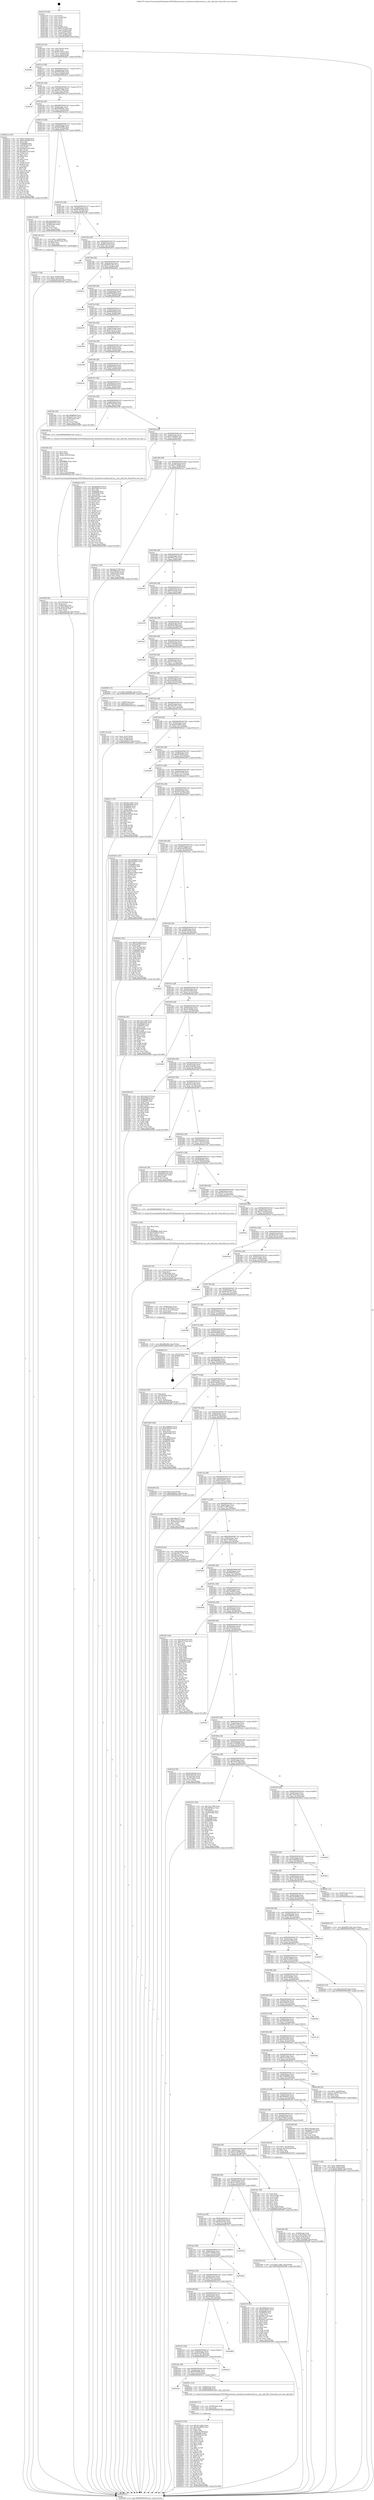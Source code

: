 digraph "0x401270" {
  label = "0x401270 (/mnt/c/Users/mathe/Desktop/tcc/POCII/binaries/extr_linuxdriversusbhostuhci-q.c_uhci_add_fsbr_Final-ollvm.out::main(0))"
  labelloc = "t"
  node[shape=record]

  Entry [label="",width=0.3,height=0.3,shape=circle,fillcolor=black,style=filled]
  "0x4012a2" [label="{
     0x4012a2 [32]\l
     | [instrs]\l
     &nbsp;&nbsp;0x4012a2 \<+6\>: mov -0xac(%rbp),%eax\l
     &nbsp;&nbsp;0x4012a8 \<+2\>: mov %eax,%ecx\l
     &nbsp;&nbsp;0x4012aa \<+6\>: sub $0x83cc4214,%ecx\l
     &nbsp;&nbsp;0x4012b0 \<+6\>: mov %eax,-0xb0(%rbp)\l
     &nbsp;&nbsp;0x4012b6 \<+6\>: mov %ecx,-0xb4(%rbp)\l
     &nbsp;&nbsp;0x4012bc \<+6\>: je 0000000000402b0c \<main+0x189c\>\l
  }"]
  "0x402b0c" [label="{
     0x402b0c\l
  }", style=dashed]
  "0x4012c2" [label="{
     0x4012c2 [28]\l
     | [instrs]\l
     &nbsp;&nbsp;0x4012c2 \<+5\>: jmp 00000000004012c7 \<main+0x57\>\l
     &nbsp;&nbsp;0x4012c7 \<+6\>: mov -0xb0(%rbp),%eax\l
     &nbsp;&nbsp;0x4012cd \<+5\>: sub $0x858b5e56,%eax\l
     &nbsp;&nbsp;0x4012d2 \<+6\>: mov %eax,-0xb8(%rbp)\l
     &nbsp;&nbsp;0x4012d8 \<+6\>: je 0000000000402dc7 \<main+0x1b57\>\l
  }"]
  Exit [label="",width=0.3,height=0.3,shape=circle,fillcolor=black,style=filled,peripheries=2]
  "0x402dc7" [label="{
     0x402dc7\l
  }", style=dashed]
  "0x4012de" [label="{
     0x4012de [28]\l
     | [instrs]\l
     &nbsp;&nbsp;0x4012de \<+5\>: jmp 00000000004012e3 \<main+0x73\>\l
     &nbsp;&nbsp;0x4012e3 \<+6\>: mov -0xb0(%rbp),%eax\l
     &nbsp;&nbsp;0x4012e9 \<+5\>: sub $0x85ce579f,%eax\l
     &nbsp;&nbsp;0x4012ee \<+6\>: mov %eax,-0xbc(%rbp)\l
     &nbsp;&nbsp;0x4012f4 \<+6\>: je 0000000000402caf \<main+0x1a3f\>\l
  }"]
  "0x402408" [label="{
     0x402408 [15]\l
     | [instrs]\l
     &nbsp;&nbsp;0x402408 \<+10\>: movl $0xfb0911b8,-0xac(%rbp)\l
     &nbsp;&nbsp;0x402412 \<+5\>: jmp 00000000004030f9 \<main+0x1e89\>\l
  }"]
  "0x402caf" [label="{
     0x402caf\l
  }", style=dashed]
  "0x4012fa" [label="{
     0x4012fa [28]\l
     | [instrs]\l
     &nbsp;&nbsp;0x4012fa \<+5\>: jmp 00000000004012ff \<main+0x8f\>\l
     &nbsp;&nbsp;0x4012ff \<+6\>: mov -0xb0(%rbp),%eax\l
     &nbsp;&nbsp;0x401305 \<+5\>: sub $0x85fd65bc,%eax\l
     &nbsp;&nbsp;0x40130a \<+6\>: mov %eax,-0xc0(%rbp)\l
     &nbsp;&nbsp;0x401310 \<+6\>: je 0000000000402e1e \<main+0x1bae\>\l
  }"]
  "0x4023d1" [label="{
     0x4023d1 [15]\l
     | [instrs]\l
     &nbsp;&nbsp;0x4023d1 \<+10\>: movl $0xef68a00e,-0xac(%rbp)\l
     &nbsp;&nbsp;0x4023db \<+5\>: jmp 00000000004030f9 \<main+0x1e89\>\l
  }"]
  "0x402e1e" [label="{
     0x402e1e [147]\l
     | [instrs]\l
     &nbsp;&nbsp;0x402e1e \<+5\>: mov $0xd7ea29cf,%eax\l
     &nbsp;&nbsp;0x402e23 \<+5\>: mov $0xbe2a628f,%ecx\l
     &nbsp;&nbsp;0x402e28 \<+2\>: mov $0x1,%dl\l
     &nbsp;&nbsp;0x402e2a \<+7\>: mov 0x406068,%esi\l
     &nbsp;&nbsp;0x402e31 \<+7\>: mov 0x406054,%edi\l
     &nbsp;&nbsp;0x402e38 \<+3\>: mov %esi,%r8d\l
     &nbsp;&nbsp;0x402e3b \<+7\>: sub $0x28be7ea9,%r8d\l
     &nbsp;&nbsp;0x402e42 \<+4\>: sub $0x1,%r8d\l
     &nbsp;&nbsp;0x402e46 \<+7\>: add $0x28be7ea9,%r8d\l
     &nbsp;&nbsp;0x402e4d \<+4\>: imul %r8d,%esi\l
     &nbsp;&nbsp;0x402e51 \<+3\>: and $0x1,%esi\l
     &nbsp;&nbsp;0x402e54 \<+3\>: cmp $0x0,%esi\l
     &nbsp;&nbsp;0x402e57 \<+4\>: sete %r9b\l
     &nbsp;&nbsp;0x402e5b \<+3\>: cmp $0xa,%edi\l
     &nbsp;&nbsp;0x402e5e \<+4\>: setl %r10b\l
     &nbsp;&nbsp;0x402e62 \<+3\>: mov %r9b,%r11b\l
     &nbsp;&nbsp;0x402e65 \<+4\>: xor $0xff,%r11b\l
     &nbsp;&nbsp;0x402e69 \<+3\>: mov %r10b,%bl\l
     &nbsp;&nbsp;0x402e6c \<+3\>: xor $0xff,%bl\l
     &nbsp;&nbsp;0x402e6f \<+3\>: xor $0x1,%dl\l
     &nbsp;&nbsp;0x402e72 \<+3\>: mov %r11b,%r14b\l
     &nbsp;&nbsp;0x402e75 \<+4\>: and $0xff,%r14b\l
     &nbsp;&nbsp;0x402e79 \<+3\>: and %dl,%r9b\l
     &nbsp;&nbsp;0x402e7c \<+3\>: mov %bl,%r15b\l
     &nbsp;&nbsp;0x402e7f \<+4\>: and $0xff,%r15b\l
     &nbsp;&nbsp;0x402e83 \<+3\>: and %dl,%r10b\l
     &nbsp;&nbsp;0x402e86 \<+3\>: or %r9b,%r14b\l
     &nbsp;&nbsp;0x402e89 \<+3\>: or %r10b,%r15b\l
     &nbsp;&nbsp;0x402e8c \<+3\>: xor %r15b,%r14b\l
     &nbsp;&nbsp;0x402e8f \<+3\>: or %bl,%r11b\l
     &nbsp;&nbsp;0x402e92 \<+4\>: xor $0xff,%r11b\l
     &nbsp;&nbsp;0x402e96 \<+3\>: or $0x1,%dl\l
     &nbsp;&nbsp;0x402e99 \<+3\>: and %dl,%r11b\l
     &nbsp;&nbsp;0x402e9c \<+3\>: or %r11b,%r14b\l
     &nbsp;&nbsp;0x402e9f \<+4\>: test $0x1,%r14b\l
     &nbsp;&nbsp;0x402ea3 \<+3\>: cmovne %ecx,%eax\l
     &nbsp;&nbsp;0x402ea6 \<+6\>: mov %eax,-0xac(%rbp)\l
     &nbsp;&nbsp;0x402eac \<+5\>: jmp 00000000004030f9 \<main+0x1e89\>\l
  }"]
  "0x401316" [label="{
     0x401316 [28]\l
     | [instrs]\l
     &nbsp;&nbsp;0x401316 \<+5\>: jmp 000000000040131b \<main+0xab\>\l
     &nbsp;&nbsp;0x40131b \<+6\>: mov -0xb0(%rbp),%eax\l
     &nbsp;&nbsp;0x401321 \<+5\>: sub $0x86e949f9,%eax\l
     &nbsp;&nbsp;0x401326 \<+6\>: mov %eax,-0xc4(%rbp)\l
     &nbsp;&nbsp;0x40132c \<+6\>: je 0000000000401c18 \<main+0x9a8\>\l
  }"]
  "0x402235" [label="{
     0x402235 [150]\l
     | [instrs]\l
     &nbsp;&nbsp;0x402235 \<+5\>: mov $0x32c1d3b1,%eax\l
     &nbsp;&nbsp;0x40223a \<+5\>: mov $0x2dc39930,%ecx\l
     &nbsp;&nbsp;0x40223f \<+2\>: mov $0x1,%dl\l
     &nbsp;&nbsp;0x402241 \<+3\>: xor %r8d,%r8d\l
     &nbsp;&nbsp;0x402244 \<+7\>: movl $0x0,-0x78(%rbp)\l
     &nbsp;&nbsp;0x40224b \<+8\>: mov 0x406068,%r9d\l
     &nbsp;&nbsp;0x402253 \<+8\>: mov 0x406054,%r10d\l
     &nbsp;&nbsp;0x40225b \<+4\>: sub $0x1,%r8d\l
     &nbsp;&nbsp;0x40225f \<+3\>: mov %r9d,%r11d\l
     &nbsp;&nbsp;0x402262 \<+3\>: add %r8d,%r11d\l
     &nbsp;&nbsp;0x402265 \<+4\>: imul %r11d,%r9d\l
     &nbsp;&nbsp;0x402269 \<+4\>: and $0x1,%r9d\l
     &nbsp;&nbsp;0x40226d \<+4\>: cmp $0x0,%r9d\l
     &nbsp;&nbsp;0x402271 \<+3\>: sete %bl\l
     &nbsp;&nbsp;0x402274 \<+4\>: cmp $0xa,%r10d\l
     &nbsp;&nbsp;0x402278 \<+4\>: setl %r14b\l
     &nbsp;&nbsp;0x40227c \<+3\>: mov %bl,%r15b\l
     &nbsp;&nbsp;0x40227f \<+4\>: xor $0xff,%r15b\l
     &nbsp;&nbsp;0x402283 \<+3\>: mov %r14b,%r12b\l
     &nbsp;&nbsp;0x402286 \<+4\>: xor $0xff,%r12b\l
     &nbsp;&nbsp;0x40228a \<+3\>: xor $0x1,%dl\l
     &nbsp;&nbsp;0x40228d \<+3\>: mov %r15b,%r13b\l
     &nbsp;&nbsp;0x402290 \<+4\>: and $0xff,%r13b\l
     &nbsp;&nbsp;0x402294 \<+2\>: and %dl,%bl\l
     &nbsp;&nbsp;0x402296 \<+3\>: mov %r12b,%sil\l
     &nbsp;&nbsp;0x402299 \<+4\>: and $0xff,%sil\l
     &nbsp;&nbsp;0x40229d \<+3\>: and %dl,%r14b\l
     &nbsp;&nbsp;0x4022a0 \<+3\>: or %bl,%r13b\l
     &nbsp;&nbsp;0x4022a3 \<+3\>: or %r14b,%sil\l
     &nbsp;&nbsp;0x4022a6 \<+3\>: xor %sil,%r13b\l
     &nbsp;&nbsp;0x4022a9 \<+3\>: or %r12b,%r15b\l
     &nbsp;&nbsp;0x4022ac \<+4\>: xor $0xff,%r15b\l
     &nbsp;&nbsp;0x4022b0 \<+3\>: or $0x1,%dl\l
     &nbsp;&nbsp;0x4022b3 \<+3\>: and %dl,%r15b\l
     &nbsp;&nbsp;0x4022b6 \<+3\>: or %r15b,%r13b\l
     &nbsp;&nbsp;0x4022b9 \<+4\>: test $0x1,%r13b\l
     &nbsp;&nbsp;0x4022bd \<+3\>: cmovne %ecx,%eax\l
     &nbsp;&nbsp;0x4022c0 \<+6\>: mov %eax,-0xac(%rbp)\l
     &nbsp;&nbsp;0x4022c6 \<+5\>: jmp 00000000004030f9 \<main+0x1e89\>\l
  }"]
  "0x401c18" [label="{
     0x401c18 [30]\l
     | [instrs]\l
     &nbsp;&nbsp;0x401c18 \<+5\>: mov $0xa43a93df,%eax\l
     &nbsp;&nbsp;0x401c1d \<+5\>: mov $0x2f052635,%ecx\l
     &nbsp;&nbsp;0x401c22 \<+3\>: mov -0x38(%rbp),%edx\l
     &nbsp;&nbsp;0x401c25 \<+3\>: cmp $0x2,%edx\l
     &nbsp;&nbsp;0x401c28 \<+3\>: cmovne %ecx,%eax\l
     &nbsp;&nbsp;0x401c2b \<+6\>: mov %eax,-0xac(%rbp)\l
     &nbsp;&nbsp;0x401c31 \<+5\>: jmp 00000000004030f9 \<main+0x1e89\>\l
  }"]
  "0x401332" [label="{
     0x401332 [28]\l
     | [instrs]\l
     &nbsp;&nbsp;0x401332 \<+5\>: jmp 0000000000401337 \<main+0xc7\>\l
     &nbsp;&nbsp;0x401337 \<+6\>: mov -0xb0(%rbp),%eax\l
     &nbsp;&nbsp;0x40133d \<+5\>: sub $0x885441b6,%eax\l
     &nbsp;&nbsp;0x401342 \<+6\>: mov %eax,-0xc8(%rbp)\l
     &nbsp;&nbsp;0x401348 \<+6\>: je 0000000000401cd0 \<main+0xa60\>\l
  }"]
  "0x4030f9" [label="{
     0x4030f9 [5]\l
     | [instrs]\l
     &nbsp;&nbsp;0x4030f9 \<+5\>: jmp 00000000004012a2 \<main+0x32\>\l
  }"]
  "0x401270" [label="{
     0x401270 [50]\l
     | [instrs]\l
     &nbsp;&nbsp;0x401270 \<+1\>: push %rbp\l
     &nbsp;&nbsp;0x401271 \<+3\>: mov %rsp,%rbp\l
     &nbsp;&nbsp;0x401274 \<+2\>: push %r15\l
     &nbsp;&nbsp;0x401276 \<+2\>: push %r14\l
     &nbsp;&nbsp;0x401278 \<+2\>: push %r13\l
     &nbsp;&nbsp;0x40127a \<+2\>: push %r12\l
     &nbsp;&nbsp;0x40127c \<+1\>: push %rbx\l
     &nbsp;&nbsp;0x40127d \<+7\>: sub $0x208,%rsp\l
     &nbsp;&nbsp;0x401284 \<+7\>: movl $0x0,-0x3c(%rbp)\l
     &nbsp;&nbsp;0x40128b \<+3\>: mov %edi,-0x40(%rbp)\l
     &nbsp;&nbsp;0x40128e \<+4\>: mov %rsi,-0x48(%rbp)\l
     &nbsp;&nbsp;0x401292 \<+3\>: mov -0x40(%rbp),%edi\l
     &nbsp;&nbsp;0x401295 \<+3\>: mov %edi,-0x38(%rbp)\l
     &nbsp;&nbsp;0x401298 \<+10\>: movl $0x86e949f9,-0xac(%rbp)\l
  }"]
  "0x402229" [label="{
     0x402229 [12]\l
     | [instrs]\l
     &nbsp;&nbsp;0x402229 \<+4\>: mov -0x58(%rbp),%rsi\l
     &nbsp;&nbsp;0x40222d \<+3\>: mov %rsi,%rdi\l
     &nbsp;&nbsp;0x402230 \<+5\>: call 0000000000401030 \<free@plt\>\l
     | [calls]\l
     &nbsp;&nbsp;0x401030 \{1\} (unknown)\l
  }"]
  "0x401cd0" [label="{
     0x401cd0 [23]\l
     | [instrs]\l
     &nbsp;&nbsp;0x401cd0 \<+7\>: movl $0x1,-0x50(%rbp)\l
     &nbsp;&nbsp;0x401cd7 \<+4\>: movslq -0x50(%rbp),%rax\l
     &nbsp;&nbsp;0x401cdb \<+4\>: shl $0x2,%rax\l
     &nbsp;&nbsp;0x401cdf \<+3\>: mov %rax,%rdi\l
     &nbsp;&nbsp;0x401ce2 \<+5\>: call 0000000000401050 \<malloc@plt\>\l
     | [calls]\l
     &nbsp;&nbsp;0x401050 \{1\} (unknown)\l
  }"]
  "0x40134e" [label="{
     0x40134e [28]\l
     | [instrs]\l
     &nbsp;&nbsp;0x40134e \<+5\>: jmp 0000000000401353 \<main+0xe3\>\l
     &nbsp;&nbsp;0x401353 \<+6\>: mov -0xb0(%rbp),%eax\l
     &nbsp;&nbsp;0x401359 \<+5\>: sub $0x887bca7d,%eax\l
     &nbsp;&nbsp;0x40135e \<+6\>: mov %eax,-0xcc(%rbp)\l
     &nbsp;&nbsp;0x401364 \<+6\>: je 0000000000403074 \<main+0x1e04\>\l
  }"]
  "0x401b4a" [label="{
     0x401b4a\l
  }", style=dashed]
  "0x403074" [label="{
     0x403074\l
  }", style=dashed]
  "0x40136a" [label="{
     0x40136a [28]\l
     | [instrs]\l
     &nbsp;&nbsp;0x40136a \<+5\>: jmp 000000000040136f \<main+0xff\>\l
     &nbsp;&nbsp;0x40136f \<+6\>: mov -0xb0(%rbp),%eax\l
     &nbsp;&nbsp;0x401375 \<+5\>: sub $0x8932c207,%eax\l
     &nbsp;&nbsp;0x40137a \<+6\>: mov %eax,-0xd0(%rbp)\l
     &nbsp;&nbsp;0x401380 \<+6\>: je 00000000004026e1 \<main+0x1471\>\l
  }"]
  "0x40221c" [label="{
     0x40221c [13]\l
     | [instrs]\l
     &nbsp;&nbsp;0x40221c \<+4\>: mov -0x58(%rbp),%rdi\l
     &nbsp;&nbsp;0x402220 \<+4\>: mov -0x68(%rbp),%rsi\l
     &nbsp;&nbsp;0x402224 \<+5\>: call 0000000000401240 \<uhci_add_fsbr\>\l
     | [calls]\l
     &nbsp;&nbsp;0x401240 \{1\} (/mnt/c/Users/mathe/Desktop/tcc/POCII/binaries/extr_linuxdriversusbhostuhci-q.c_uhci_add_fsbr_Final-ollvm.out::uhci_add_fsbr)\l
  }"]
  "0x4026e1" [label="{
     0x4026e1\l
  }", style=dashed]
  "0x401386" [label="{
     0x401386 [28]\l
     | [instrs]\l
     &nbsp;&nbsp;0x401386 \<+5\>: jmp 000000000040138b \<main+0x11b\>\l
     &nbsp;&nbsp;0x40138b \<+6\>: mov -0xb0(%rbp),%eax\l
     &nbsp;&nbsp;0x401391 \<+5\>: sub $0x8980d97b,%eax\l
     &nbsp;&nbsp;0x401396 \<+6\>: mov %eax,-0xd4(%rbp)\l
     &nbsp;&nbsp;0x40139c \<+6\>: je 0000000000402a85 \<main+0x1815\>\l
  }"]
  "0x401b2e" [label="{
     0x401b2e [28]\l
     | [instrs]\l
     &nbsp;&nbsp;0x401b2e \<+5\>: jmp 0000000000401b33 \<main+0x8c3\>\l
     &nbsp;&nbsp;0x401b33 \<+6\>: mov -0xb0(%rbp),%eax\l
     &nbsp;&nbsp;0x401b39 \<+5\>: sub $0x6081f04d,%eax\l
     &nbsp;&nbsp;0x401b3e \<+6\>: mov %eax,-0x1ec(%rbp)\l
     &nbsp;&nbsp;0x401b44 \<+6\>: je 000000000040221c \<main+0xfac\>\l
  }"]
  "0x402a85" [label="{
     0x402a85\l
  }", style=dashed]
  "0x4013a2" [label="{
     0x4013a2 [28]\l
     | [instrs]\l
     &nbsp;&nbsp;0x4013a2 \<+5\>: jmp 00000000004013a7 \<main+0x137\>\l
     &nbsp;&nbsp;0x4013a7 \<+6\>: mov -0xb0(%rbp),%eax\l
     &nbsp;&nbsp;0x4013ad \<+5\>: sub $0x8bbd554f,%eax\l
     &nbsp;&nbsp;0x4013b2 \<+6\>: mov %eax,-0xd8(%rbp)\l
     &nbsp;&nbsp;0x4013b8 \<+6\>: je 0000000000402b75 \<main+0x1905\>\l
  }"]
  "0x402d14" [label="{
     0x402d14\l
  }", style=dashed]
  "0x402b75" [label="{
     0x402b75\l
  }", style=dashed]
  "0x4013be" [label="{
     0x4013be [28]\l
     | [instrs]\l
     &nbsp;&nbsp;0x4013be \<+5\>: jmp 00000000004013c3 \<main+0x153\>\l
     &nbsp;&nbsp;0x4013c3 \<+6\>: mov -0xb0(%rbp),%eax\l
     &nbsp;&nbsp;0x4013c9 \<+5\>: sub $0x8cae1c07,%eax\l
     &nbsp;&nbsp;0x4013ce \<+6\>: mov %eax,-0xdc(%rbp)\l
     &nbsp;&nbsp;0x4013d4 \<+6\>: je 000000000040300e \<main+0x1d9e\>\l
  }"]
  "0x401b12" [label="{
     0x401b12 [28]\l
     | [instrs]\l
     &nbsp;&nbsp;0x401b12 \<+5\>: jmp 0000000000401b17 \<main+0x8a7\>\l
     &nbsp;&nbsp;0x401b17 \<+6\>: mov -0xb0(%rbp),%eax\l
     &nbsp;&nbsp;0x401b1d \<+5\>: sub $0x5b53d736,%eax\l
     &nbsp;&nbsp;0x401b22 \<+6\>: mov %eax,-0x1e8(%rbp)\l
     &nbsp;&nbsp;0x401b28 \<+6\>: je 0000000000402d14 \<main+0x1aa4\>\l
  }"]
  "0x40300e" [label="{
     0x40300e\l
  }", style=dashed]
  "0x4013da" [label="{
     0x4013da [28]\l
     | [instrs]\l
     &nbsp;&nbsp;0x4013da \<+5\>: jmp 00000000004013df \<main+0x16f\>\l
     &nbsp;&nbsp;0x4013df \<+6\>: mov -0xb0(%rbp),%eax\l
     &nbsp;&nbsp;0x4013e5 \<+5\>: sub $0x8e146c3e,%eax\l
     &nbsp;&nbsp;0x4013ea \<+6\>: mov %eax,-0xe0(%rbp)\l
     &nbsp;&nbsp;0x4013f0 \<+6\>: je 0000000000402df4 \<main+0x1b84\>\l
  }"]
  "0x402800" [label="{
     0x402800\l
  }", style=dashed]
  "0x402df4" [label="{
     0x402df4\l
  }", style=dashed]
  "0x4013f6" [label="{
     0x4013f6 [28]\l
     | [instrs]\l
     &nbsp;&nbsp;0x4013f6 \<+5\>: jmp 00000000004013fb \<main+0x18b\>\l
     &nbsp;&nbsp;0x4013fb \<+6\>: mov -0xb0(%rbp),%eax\l
     &nbsp;&nbsp;0x401401 \<+5\>: sub $0x8f470ae3,%eax\l
     &nbsp;&nbsp;0x401406 \<+6\>: mov %eax,-0xe4(%rbp)\l
     &nbsp;&nbsp;0x40140c \<+6\>: je 0000000000402a0a \<main+0x179a\>\l
  }"]
  "0x401af6" [label="{
     0x401af6 [28]\l
     | [instrs]\l
     &nbsp;&nbsp;0x401af6 \<+5\>: jmp 0000000000401afb \<main+0x88b\>\l
     &nbsp;&nbsp;0x401afb \<+6\>: mov -0xb0(%rbp),%eax\l
     &nbsp;&nbsp;0x401b01 \<+5\>: sub $0x5b4f2e0c,%eax\l
     &nbsp;&nbsp;0x401b06 \<+6\>: mov %eax,-0x1e4(%rbp)\l
     &nbsp;&nbsp;0x401b0c \<+6\>: je 0000000000402800 \<main+0x1590\>\l
  }"]
  "0x402a0a" [label="{
     0x402a0a\l
  }", style=dashed]
  "0x401412" [label="{
     0x401412 [28]\l
     | [instrs]\l
     &nbsp;&nbsp;0x401412 \<+5\>: jmp 0000000000401417 \<main+0x1a7\>\l
     &nbsp;&nbsp;0x401417 \<+6\>: mov -0xb0(%rbp),%eax\l
     &nbsp;&nbsp;0x40141d \<+5\>: sub $0x91f652c5,%eax\l
     &nbsp;&nbsp;0x401422 \<+6\>: mov %eax,-0xe8(%rbp)\l
     &nbsp;&nbsp;0x401428 \<+6\>: je 0000000000401dfe \<main+0xb8e\>\l
  }"]
  "0x402135" [label="{
     0x402135 [91]\l
     | [instrs]\l
     &nbsp;&nbsp;0x402135 \<+5\>: mov $0xd0dfbd25,%eax\l
     &nbsp;&nbsp;0x40213a \<+5\>: mov $0x43104f15,%ecx\l
     &nbsp;&nbsp;0x40213f \<+7\>: mov 0x406068,%edx\l
     &nbsp;&nbsp;0x402146 \<+7\>: mov 0x406054,%esi\l
     &nbsp;&nbsp;0x40214d \<+2\>: mov %edx,%edi\l
     &nbsp;&nbsp;0x40214f \<+6\>: add $0x82fcc1a6,%edi\l
     &nbsp;&nbsp;0x402155 \<+3\>: sub $0x1,%edi\l
     &nbsp;&nbsp;0x402158 \<+6\>: sub $0x82fcc1a6,%edi\l
     &nbsp;&nbsp;0x40215e \<+3\>: imul %edi,%edx\l
     &nbsp;&nbsp;0x402161 \<+3\>: and $0x1,%edx\l
     &nbsp;&nbsp;0x402164 \<+3\>: cmp $0x0,%edx\l
     &nbsp;&nbsp;0x402167 \<+4\>: sete %r8b\l
     &nbsp;&nbsp;0x40216b \<+3\>: cmp $0xa,%esi\l
     &nbsp;&nbsp;0x40216e \<+4\>: setl %r9b\l
     &nbsp;&nbsp;0x402172 \<+3\>: mov %r8b,%r10b\l
     &nbsp;&nbsp;0x402175 \<+3\>: and %r9b,%r10b\l
     &nbsp;&nbsp;0x402178 \<+3\>: xor %r9b,%r8b\l
     &nbsp;&nbsp;0x40217b \<+3\>: or %r8b,%r10b\l
     &nbsp;&nbsp;0x40217e \<+4\>: test $0x1,%r10b\l
     &nbsp;&nbsp;0x402182 \<+3\>: cmovne %ecx,%eax\l
     &nbsp;&nbsp;0x402185 \<+6\>: mov %eax,-0xac(%rbp)\l
     &nbsp;&nbsp;0x40218b \<+5\>: jmp 00000000004030f9 \<main+0x1e89\>\l
  }"]
  "0x401dfe" [label="{
     0x401dfe [30]\l
     | [instrs]\l
     &nbsp;&nbsp;0x401dfe \<+5\>: mov $0x340886b9,%eax\l
     &nbsp;&nbsp;0x401e03 \<+5\>: mov $0xd2371ee1,%ecx\l
     &nbsp;&nbsp;0x401e08 \<+3\>: mov -0x30(%rbp),%dl\l
     &nbsp;&nbsp;0x401e0b \<+3\>: test $0x1,%dl\l
     &nbsp;&nbsp;0x401e0e \<+3\>: cmovne %ecx,%eax\l
     &nbsp;&nbsp;0x401e11 \<+6\>: mov %eax,-0xac(%rbp)\l
     &nbsp;&nbsp;0x401e17 \<+5\>: jmp 00000000004030f9 \<main+0x1e89\>\l
  }"]
  "0x40142e" [label="{
     0x40142e [28]\l
     | [instrs]\l
     &nbsp;&nbsp;0x40142e \<+5\>: jmp 0000000000401433 \<main+0x1c3\>\l
     &nbsp;&nbsp;0x401433 \<+6\>: mov -0xb0(%rbp),%eax\l
     &nbsp;&nbsp;0x401439 \<+5\>: sub $0x976d2c00,%eax\l
     &nbsp;&nbsp;0x40143e \<+6\>: mov %eax,-0xec(%rbp)\l
     &nbsp;&nbsp;0x401444 \<+6\>: je 0000000000401f36 \<main+0xcc6\>\l
  }"]
  "0x401ada" [label="{
     0x401ada [28]\l
     | [instrs]\l
     &nbsp;&nbsp;0x401ada \<+5\>: jmp 0000000000401adf \<main+0x86f\>\l
     &nbsp;&nbsp;0x401adf \<+6\>: mov -0xb0(%rbp),%eax\l
     &nbsp;&nbsp;0x401ae5 \<+5\>: sub $0x556bc1a3,%eax\l
     &nbsp;&nbsp;0x401aea \<+6\>: mov %eax,-0x1e0(%rbp)\l
     &nbsp;&nbsp;0x401af0 \<+6\>: je 0000000000402135 \<main+0xec5\>\l
  }"]
  "0x401f36" [label="{
     0x401f36 [5]\l
     | [instrs]\l
     &nbsp;&nbsp;0x401f36 \<+5\>: call 0000000000401160 \<next_i\>\l
     | [calls]\l
     &nbsp;&nbsp;0x401160 \{1\} (/mnt/c/Users/mathe/Desktop/tcc/POCII/binaries/extr_linuxdriversusbhostuhci-q.c_uhci_add_fsbr_Final-ollvm.out::next_i)\l
  }"]
  "0x40144a" [label="{
     0x40144a [28]\l
     | [instrs]\l
     &nbsp;&nbsp;0x40144a \<+5\>: jmp 000000000040144f \<main+0x1df\>\l
     &nbsp;&nbsp;0x40144f \<+6\>: mov -0xb0(%rbp),%eax\l
     &nbsp;&nbsp;0x401455 \<+5\>: sub $0x97a04445,%eax\l
     &nbsp;&nbsp;0x40145a \<+6\>: mov %eax,-0xf0(%rbp)\l
     &nbsp;&nbsp;0x401460 \<+6\>: je 00000000004020a2 \<main+0xe32\>\l
  }"]
  "0x40285b" [label="{
     0x40285b\l
  }", style=dashed]
  "0x4020a2" [label="{
     0x4020a2 [147]\l
     | [instrs]\l
     &nbsp;&nbsp;0x4020a2 \<+5\>: mov $0xd0dfbd25,%eax\l
     &nbsp;&nbsp;0x4020a7 \<+5\>: mov $0x556bc1a3,%ecx\l
     &nbsp;&nbsp;0x4020ac \<+2\>: mov $0x1,%dl\l
     &nbsp;&nbsp;0x4020ae \<+7\>: mov 0x406068,%esi\l
     &nbsp;&nbsp;0x4020b5 \<+7\>: mov 0x406054,%edi\l
     &nbsp;&nbsp;0x4020bc \<+3\>: mov %esi,%r8d\l
     &nbsp;&nbsp;0x4020bf \<+7\>: add $0x95931d9c,%r8d\l
     &nbsp;&nbsp;0x4020c6 \<+4\>: sub $0x1,%r8d\l
     &nbsp;&nbsp;0x4020ca \<+7\>: sub $0x95931d9c,%r8d\l
     &nbsp;&nbsp;0x4020d1 \<+4\>: imul %r8d,%esi\l
     &nbsp;&nbsp;0x4020d5 \<+3\>: and $0x1,%esi\l
     &nbsp;&nbsp;0x4020d8 \<+3\>: cmp $0x0,%esi\l
     &nbsp;&nbsp;0x4020db \<+4\>: sete %r9b\l
     &nbsp;&nbsp;0x4020df \<+3\>: cmp $0xa,%edi\l
     &nbsp;&nbsp;0x4020e2 \<+4\>: setl %r10b\l
     &nbsp;&nbsp;0x4020e6 \<+3\>: mov %r9b,%r11b\l
     &nbsp;&nbsp;0x4020e9 \<+4\>: xor $0xff,%r11b\l
     &nbsp;&nbsp;0x4020ed \<+3\>: mov %r10b,%bl\l
     &nbsp;&nbsp;0x4020f0 \<+3\>: xor $0xff,%bl\l
     &nbsp;&nbsp;0x4020f3 \<+3\>: xor $0x0,%dl\l
     &nbsp;&nbsp;0x4020f6 \<+3\>: mov %r11b,%r14b\l
     &nbsp;&nbsp;0x4020f9 \<+4\>: and $0x0,%r14b\l
     &nbsp;&nbsp;0x4020fd \<+3\>: and %dl,%r9b\l
     &nbsp;&nbsp;0x402100 \<+3\>: mov %bl,%r15b\l
     &nbsp;&nbsp;0x402103 \<+4\>: and $0x0,%r15b\l
     &nbsp;&nbsp;0x402107 \<+3\>: and %dl,%r10b\l
     &nbsp;&nbsp;0x40210a \<+3\>: or %r9b,%r14b\l
     &nbsp;&nbsp;0x40210d \<+3\>: or %r10b,%r15b\l
     &nbsp;&nbsp;0x402110 \<+3\>: xor %r15b,%r14b\l
     &nbsp;&nbsp;0x402113 \<+3\>: or %bl,%r11b\l
     &nbsp;&nbsp;0x402116 \<+4\>: xor $0xff,%r11b\l
     &nbsp;&nbsp;0x40211a \<+3\>: or $0x0,%dl\l
     &nbsp;&nbsp;0x40211d \<+3\>: and %dl,%r11b\l
     &nbsp;&nbsp;0x402120 \<+3\>: or %r11b,%r14b\l
     &nbsp;&nbsp;0x402123 \<+4\>: test $0x1,%r14b\l
     &nbsp;&nbsp;0x402127 \<+3\>: cmovne %ecx,%eax\l
     &nbsp;&nbsp;0x40212a \<+6\>: mov %eax,-0xac(%rbp)\l
     &nbsp;&nbsp;0x402130 \<+5\>: jmp 00000000004030f9 \<main+0x1e89\>\l
  }"]
  "0x401466" [label="{
     0x401466 [28]\l
     | [instrs]\l
     &nbsp;&nbsp;0x401466 \<+5\>: jmp 000000000040146b \<main+0x1fb\>\l
     &nbsp;&nbsp;0x40146b \<+6\>: mov -0xb0(%rbp),%eax\l
     &nbsp;&nbsp;0x401471 \<+5\>: sub $0x97cb9bfe,%eax\l
     &nbsp;&nbsp;0x401476 \<+6\>: mov %eax,-0xf4(%rbp)\l
     &nbsp;&nbsp;0x40147c \<+6\>: je 0000000000401ec1 \<main+0xc51\>\l
  }"]
  "0x401abe" [label="{
     0x401abe [28]\l
     | [instrs]\l
     &nbsp;&nbsp;0x401abe \<+5\>: jmp 0000000000401ac3 \<main+0x853\>\l
     &nbsp;&nbsp;0x401ac3 \<+6\>: mov -0xb0(%rbp),%eax\l
     &nbsp;&nbsp;0x401ac9 \<+5\>: sub $0x51159256,%eax\l
     &nbsp;&nbsp;0x401ace \<+6\>: mov %eax,-0x1dc(%rbp)\l
     &nbsp;&nbsp;0x401ad4 \<+6\>: je 000000000040285b \<main+0x15eb\>\l
  }"]
  "0x401ec1" [label="{
     0x401ec1 [30]\l
     | [instrs]\l
     &nbsp;&nbsp;0x401ec1 \<+5\>: mov $0xb2e73159,%eax\l
     &nbsp;&nbsp;0x401ec6 \<+5\>: mov $0x39b8ae22,%ecx\l
     &nbsp;&nbsp;0x401ecb \<+3\>: mov -0x6c(%rbp),%edx\l
     &nbsp;&nbsp;0x401ece \<+3\>: cmp -0x60(%rbp),%edx\l
     &nbsp;&nbsp;0x401ed1 \<+3\>: cmovl %ecx,%eax\l
     &nbsp;&nbsp;0x401ed4 \<+6\>: mov %eax,-0xac(%rbp)\l
     &nbsp;&nbsp;0x401eda \<+5\>: jmp 00000000004030f9 \<main+0x1e89\>\l
  }"]
  "0x401482" [label="{
     0x401482 [28]\l
     | [instrs]\l
     &nbsp;&nbsp;0x401482 \<+5\>: jmp 0000000000401487 \<main+0x217\>\l
     &nbsp;&nbsp;0x401487 \<+6\>: mov -0xb0(%rbp),%eax\l
     &nbsp;&nbsp;0x40148d \<+5\>: sub $0x9991f731,%eax\l
     &nbsp;&nbsp;0x401492 \<+6\>: mov %eax,-0xf8(%rbp)\l
     &nbsp;&nbsp;0x401498 \<+6\>: je 0000000000402472 \<main+0x1202\>\l
  }"]
  "0x40276a" [label="{
     0x40276a\l
  }", style=dashed]
  "0x402472" [label="{
     0x402472\l
  }", style=dashed]
  "0x40149e" [label="{
     0x40149e [28]\l
     | [instrs]\l
     &nbsp;&nbsp;0x40149e \<+5\>: jmp 00000000004014a3 \<main+0x233\>\l
     &nbsp;&nbsp;0x4014a3 \<+6\>: mov -0xb0(%rbp),%eax\l
     &nbsp;&nbsp;0x4014a9 \<+5\>: sub $0x9c87dca5,%eax\l
     &nbsp;&nbsp;0x4014ae \<+6\>: mov %eax,-0xfc(%rbp)\l
     &nbsp;&nbsp;0x4014b4 \<+6\>: je 0000000000402535 \<main+0x12c5\>\l
  }"]
  "0x401aa2" [label="{
     0x401aa2 [28]\l
     | [instrs]\l
     &nbsp;&nbsp;0x401aa2 \<+5\>: jmp 0000000000401aa7 \<main+0x837\>\l
     &nbsp;&nbsp;0x401aa7 \<+6\>: mov -0xb0(%rbp),%eax\l
     &nbsp;&nbsp;0x401aad \<+5\>: sub $0x4dad73a7,%eax\l
     &nbsp;&nbsp;0x401ab2 \<+6\>: mov %eax,-0x1d8(%rbp)\l
     &nbsp;&nbsp;0x401ab8 \<+6\>: je 000000000040276a \<main+0x14fa\>\l
  }"]
  "0x402535" [label="{
     0x402535\l
  }", style=dashed]
  "0x4014ba" [label="{
     0x4014ba [28]\l
     | [instrs]\l
     &nbsp;&nbsp;0x4014ba \<+5\>: jmp 00000000004014bf \<main+0x24f\>\l
     &nbsp;&nbsp;0x4014bf \<+6\>: mov -0xb0(%rbp),%eax\l
     &nbsp;&nbsp;0x4014c5 \<+5\>: sub $0x9fb615b0,%eax\l
     &nbsp;&nbsp;0x4014ca \<+6\>: mov %eax,-0x100(%rbp)\l
     &nbsp;&nbsp;0x4014d0 \<+6\>: je 0000000000402aa7 \<main+0x1837\>\l
  }"]
  "0x402190" [label="{
     0x402190 [15]\l
     | [instrs]\l
     &nbsp;&nbsp;0x402190 \<+10\>: movl $0x7c3d87,-0xac(%rbp)\l
     &nbsp;&nbsp;0x40219a \<+5\>: jmp 00000000004030f9 \<main+0x1e89\>\l
  }"]
  "0x402aa7" [label="{
     0x402aa7\l
  }", style=dashed]
  "0x4014d6" [label="{
     0x4014d6 [28]\l
     | [instrs]\l
     &nbsp;&nbsp;0x4014d6 \<+5\>: jmp 00000000004014db \<main+0x26b\>\l
     &nbsp;&nbsp;0x4014db \<+6\>: mov -0xb0(%rbp),%eax\l
     &nbsp;&nbsp;0x4014e1 \<+5\>: sub $0xa1436e49,%eax\l
     &nbsp;&nbsp;0x4014e6 \<+6\>: mov %eax,-0x104(%rbp)\l
     &nbsp;&nbsp;0x4014ec \<+6\>: je 00000000004025e8 \<main+0x1378\>\l
  }"]
  "0x401f6f" [label="{
     0x401f6f [39]\l
     | [instrs]\l
     &nbsp;&nbsp;0x401f6f \<+6\>: mov -0x214(%rbp),%ecx\l
     &nbsp;&nbsp;0x401f75 \<+3\>: imul %eax,%ecx\l
     &nbsp;&nbsp;0x401f78 \<+4\>: mov -0x68(%rbp),%r8\l
     &nbsp;&nbsp;0x401f7c \<+4\>: movslq -0x6c(%rbp),%r9\l
     &nbsp;&nbsp;0x401f80 \<+4\>: mov (%r8,%r9,8),%r8\l
     &nbsp;&nbsp;0x401f84 \<+3\>: mov %ecx,(%r8)\l
     &nbsp;&nbsp;0x401f87 \<+10\>: movl $0xca0adc00,-0xac(%rbp)\l
     &nbsp;&nbsp;0x401f91 \<+5\>: jmp 00000000004030f9 \<main+0x1e89\>\l
  }"]
  "0x4025e8" [label="{
     0x4025e8\l
  }", style=dashed]
  "0x4014f2" [label="{
     0x4014f2 [28]\l
     | [instrs]\l
     &nbsp;&nbsp;0x4014f2 \<+5\>: jmp 00000000004014f7 \<main+0x287\>\l
     &nbsp;&nbsp;0x4014f7 \<+6\>: mov -0xb0(%rbp),%eax\l
     &nbsp;&nbsp;0x4014fd \<+5\>: sub $0xa37c75a4,%eax\l
     &nbsp;&nbsp;0x401502 \<+6\>: mov %eax,-0x108(%rbp)\l
     &nbsp;&nbsp;0x401508 \<+6\>: je 0000000000402093 \<main+0xe23\>\l
  }"]
  "0x401f3b" [label="{
     0x401f3b [52]\l
     | [instrs]\l
     &nbsp;&nbsp;0x401f3b \<+2\>: xor %ecx,%ecx\l
     &nbsp;&nbsp;0x401f3d \<+5\>: mov $0x2,%edx\l
     &nbsp;&nbsp;0x401f42 \<+6\>: mov %edx,-0x210(%rbp)\l
     &nbsp;&nbsp;0x401f48 \<+1\>: cltd\l
     &nbsp;&nbsp;0x401f49 \<+6\>: mov -0x210(%rbp),%esi\l
     &nbsp;&nbsp;0x401f4f \<+2\>: idiv %esi\l
     &nbsp;&nbsp;0x401f51 \<+6\>: imul $0xfffffffe,%edx,%edx\l
     &nbsp;&nbsp;0x401f57 \<+2\>: mov %ecx,%edi\l
     &nbsp;&nbsp;0x401f59 \<+2\>: sub %edx,%edi\l
     &nbsp;&nbsp;0x401f5b \<+2\>: mov %ecx,%edx\l
     &nbsp;&nbsp;0x401f5d \<+3\>: sub $0x1,%edx\l
     &nbsp;&nbsp;0x401f60 \<+2\>: add %edx,%edi\l
     &nbsp;&nbsp;0x401f62 \<+2\>: sub %edi,%ecx\l
     &nbsp;&nbsp;0x401f64 \<+6\>: mov %ecx,-0x214(%rbp)\l
     &nbsp;&nbsp;0x401f6a \<+5\>: call 0000000000401160 \<next_i\>\l
     | [calls]\l
     &nbsp;&nbsp;0x401160 \{1\} (/mnt/c/Users/mathe/Desktop/tcc/POCII/binaries/extr_linuxdriversusbhostuhci-q.c_uhci_add_fsbr_Final-ollvm.out::next_i)\l
  }"]
  "0x402093" [label="{
     0x402093 [15]\l
     | [instrs]\l
     &nbsp;&nbsp;0x402093 \<+10\>: movl $0x11626480,-0xac(%rbp)\l
     &nbsp;&nbsp;0x40209d \<+5\>: jmp 00000000004030f9 \<main+0x1e89\>\l
  }"]
  "0x40150e" [label="{
     0x40150e [28]\l
     | [instrs]\l
     &nbsp;&nbsp;0x40150e \<+5\>: jmp 0000000000401513 \<main+0x2a3\>\l
     &nbsp;&nbsp;0x401513 \<+6\>: mov -0xb0(%rbp),%eax\l
     &nbsp;&nbsp;0x401519 \<+5\>: sub $0xa43a93df,%eax\l
     &nbsp;&nbsp;0x40151e \<+6\>: mov %eax,-0x10c(%rbp)\l
     &nbsp;&nbsp;0x401524 \<+6\>: je 0000000000401c51 \<main+0x9e1\>\l
  }"]
  "0x401ef6" [label="{
     0x401ef6 [34]\l
     | [instrs]\l
     &nbsp;&nbsp;0x401ef6 \<+4\>: mov -0x68(%rbp),%rdi\l
     &nbsp;&nbsp;0x401efa \<+4\>: movslq -0x6c(%rbp),%rcx\l
     &nbsp;&nbsp;0x401efe \<+4\>: mov %rax,(%rdi,%rcx,8)\l
     &nbsp;&nbsp;0x401f02 \<+7\>: movl $0x0,-0x74(%rbp)\l
     &nbsp;&nbsp;0x401f09 \<+10\>: movl $0x11626480,-0xac(%rbp)\l
     &nbsp;&nbsp;0x401f13 \<+5\>: jmp 00000000004030f9 \<main+0x1e89\>\l
  }"]
  "0x401c51" [label="{
     0x401c51 [13]\l
     | [instrs]\l
     &nbsp;&nbsp;0x401c51 \<+4\>: mov -0x48(%rbp),%rax\l
     &nbsp;&nbsp;0x401c55 \<+4\>: mov 0x8(%rax),%rdi\l
     &nbsp;&nbsp;0x401c59 \<+5\>: call 0000000000401060 \<atoi@plt\>\l
     | [calls]\l
     &nbsp;&nbsp;0x401060 \{1\} (unknown)\l
  }"]
  "0x40152a" [label="{
     0x40152a [28]\l
     | [instrs]\l
     &nbsp;&nbsp;0x40152a \<+5\>: jmp 000000000040152f \<main+0x2bf\>\l
     &nbsp;&nbsp;0x40152f \<+6\>: mov -0xb0(%rbp),%eax\l
     &nbsp;&nbsp;0x401535 \<+5\>: sub $0xa58e3d77,%eax\l
     &nbsp;&nbsp;0x40153a \<+6\>: mov %eax,-0x110(%rbp)\l
     &nbsp;&nbsp;0x401540 \<+6\>: je 0000000000401c94 \<main+0xa24\>\l
  }"]
  "0x401c5e" [label="{
     0x401c5e [24]\l
     | [instrs]\l
     &nbsp;&nbsp;0x401c5e \<+3\>: mov %eax,-0x4c(%rbp)\l
     &nbsp;&nbsp;0x401c61 \<+3\>: mov -0x4c(%rbp),%eax\l
     &nbsp;&nbsp;0x401c64 \<+3\>: mov %eax,-0x34(%rbp)\l
     &nbsp;&nbsp;0x401c67 \<+10\>: movl $0xfe546413,-0xac(%rbp)\l
     &nbsp;&nbsp;0x401c71 \<+5\>: jmp 00000000004030f9 \<main+0x1e89\>\l
  }"]
  "0x401ea7" [label="{
     0x401ea7 [26]\l
     | [instrs]\l
     &nbsp;&nbsp;0x401ea7 \<+4\>: mov %rax,-0x68(%rbp)\l
     &nbsp;&nbsp;0x401eab \<+7\>: movl $0x0,-0x6c(%rbp)\l
     &nbsp;&nbsp;0x401eb2 \<+10\>: movl $0x97cb9bfe,-0xac(%rbp)\l
     &nbsp;&nbsp;0x401ebc \<+5\>: jmp 00000000004030f9 \<main+0x1e89\>\l
  }"]
  "0x401c94" [label="{
     0x401c94\l
  }", style=dashed]
  "0x401546" [label="{
     0x401546 [28]\l
     | [instrs]\l
     &nbsp;&nbsp;0x401546 \<+5\>: jmp 000000000040154b \<main+0x2db\>\l
     &nbsp;&nbsp;0x40154b \<+6\>: mov -0xb0(%rbp),%eax\l
     &nbsp;&nbsp;0x401551 \<+5\>: sub $0xaf47df9c,%eax\l
     &nbsp;&nbsp;0x401556 \<+6\>: mov %eax,-0x114(%rbp)\l
     &nbsp;&nbsp;0x40155c \<+6\>: je 0000000000402417 \<main+0x11a7\>\l
  }"]
  "0x401a86" [label="{
     0x401a86 [28]\l
     | [instrs]\l
     &nbsp;&nbsp;0x401a86 \<+5\>: jmp 0000000000401a8b \<main+0x81b\>\l
     &nbsp;&nbsp;0x401a8b \<+6\>: mov -0xb0(%rbp),%eax\l
     &nbsp;&nbsp;0x401a91 \<+5\>: sub $0x43104f15,%eax\l
     &nbsp;&nbsp;0x401a96 \<+6\>: mov %eax,-0x1d4(%rbp)\l
     &nbsp;&nbsp;0x401a9c \<+6\>: je 0000000000402190 \<main+0xf20\>\l
  }"]
  "0x402417" [label="{
     0x402417\l
  }", style=dashed]
  "0x401562" [label="{
     0x401562 [28]\l
     | [instrs]\l
     &nbsp;&nbsp;0x401562 \<+5\>: jmp 0000000000401567 \<main+0x2f7\>\l
     &nbsp;&nbsp;0x401567 \<+6\>: mov -0xb0(%rbp),%eax\l
     &nbsp;&nbsp;0x40156d \<+5\>: sub $0xaff784d5,%eax\l
     &nbsp;&nbsp;0x401572 \<+6\>: mov %eax,-0x118(%rbp)\l
     &nbsp;&nbsp;0x401578 \<+6\>: je 0000000000403065 \<main+0x1df5\>\l
  }"]
  "0x401e6c" [label="{
     0x401e6c [36]\l
     | [instrs]\l
     &nbsp;&nbsp;0x401e6c \<+2\>: xor %eax,%eax\l
     &nbsp;&nbsp;0x401e6e \<+3\>: mov -0x5c(%rbp),%ecx\l
     &nbsp;&nbsp;0x401e71 \<+2\>: mov %eax,%edx\l
     &nbsp;&nbsp;0x401e73 \<+2\>: sub %ecx,%edx\l
     &nbsp;&nbsp;0x401e75 \<+2\>: mov %eax,%ecx\l
     &nbsp;&nbsp;0x401e77 \<+3\>: sub $0x1,%ecx\l
     &nbsp;&nbsp;0x401e7a \<+2\>: add %ecx,%edx\l
     &nbsp;&nbsp;0x401e7c \<+2\>: sub %edx,%eax\l
     &nbsp;&nbsp;0x401e7e \<+3\>: mov %eax,-0x5c(%rbp)\l
     &nbsp;&nbsp;0x401e81 \<+10\>: movl $0xbd351de0,-0xac(%rbp)\l
     &nbsp;&nbsp;0x401e8b \<+5\>: jmp 00000000004030f9 \<main+0x1e89\>\l
  }"]
  "0x403065" [label="{
     0x403065\l
  }", style=dashed]
  "0x40157e" [label="{
     0x40157e [28]\l
     | [instrs]\l
     &nbsp;&nbsp;0x40157e \<+5\>: jmp 0000000000401583 \<main+0x313\>\l
     &nbsp;&nbsp;0x401583 \<+6\>: mov -0xb0(%rbp),%eax\l
     &nbsp;&nbsp;0x401589 \<+5\>: sub $0xb2e73159,%eax\l
     &nbsp;&nbsp;0x40158e \<+6\>: mov %eax,-0x11c(%rbp)\l
     &nbsp;&nbsp;0x401594 \<+6\>: je 00000000004021c1 \<main+0xf51\>\l
  }"]
  "0x401a6a" [label="{
     0x401a6a [28]\l
     | [instrs]\l
     &nbsp;&nbsp;0x401a6a \<+5\>: jmp 0000000000401a6f \<main+0x7ff\>\l
     &nbsp;&nbsp;0x401a6f \<+6\>: mov -0xb0(%rbp),%eax\l
     &nbsp;&nbsp;0x401a75 \<+5\>: sub $0x3a12b5f0,%eax\l
     &nbsp;&nbsp;0x401a7a \<+6\>: mov %eax,-0x1d0(%rbp)\l
     &nbsp;&nbsp;0x401a80 \<+6\>: je 0000000000401e6c \<main+0xbfc\>\l
  }"]
  "0x4021c1" [label="{
     0x4021c1 [91]\l
     | [instrs]\l
     &nbsp;&nbsp;0x4021c1 \<+5\>: mov $0x32c1d3b1,%eax\l
     &nbsp;&nbsp;0x4021c6 \<+5\>: mov $0x6081f04d,%ecx\l
     &nbsp;&nbsp;0x4021cb \<+7\>: mov 0x406068,%edx\l
     &nbsp;&nbsp;0x4021d2 \<+7\>: mov 0x406054,%esi\l
     &nbsp;&nbsp;0x4021d9 \<+2\>: mov %edx,%edi\l
     &nbsp;&nbsp;0x4021db \<+6\>: sub $0x943f0544,%edi\l
     &nbsp;&nbsp;0x4021e1 \<+3\>: sub $0x1,%edi\l
     &nbsp;&nbsp;0x4021e4 \<+6\>: add $0x943f0544,%edi\l
     &nbsp;&nbsp;0x4021ea \<+3\>: imul %edi,%edx\l
     &nbsp;&nbsp;0x4021ed \<+3\>: and $0x1,%edx\l
     &nbsp;&nbsp;0x4021f0 \<+3\>: cmp $0x0,%edx\l
     &nbsp;&nbsp;0x4021f3 \<+4\>: sete %r8b\l
     &nbsp;&nbsp;0x4021f7 \<+3\>: cmp $0xa,%esi\l
     &nbsp;&nbsp;0x4021fa \<+4\>: setl %r9b\l
     &nbsp;&nbsp;0x4021fe \<+3\>: mov %r8b,%r10b\l
     &nbsp;&nbsp;0x402201 \<+3\>: and %r9b,%r10b\l
     &nbsp;&nbsp;0x402204 \<+3\>: xor %r9b,%r8b\l
     &nbsp;&nbsp;0x402207 \<+3\>: or %r8b,%r10b\l
     &nbsp;&nbsp;0x40220a \<+4\>: test $0x1,%r10b\l
     &nbsp;&nbsp;0x40220e \<+3\>: cmovne %ecx,%eax\l
     &nbsp;&nbsp;0x402211 \<+6\>: mov %eax,-0xac(%rbp)\l
     &nbsp;&nbsp;0x402217 \<+5\>: jmp 00000000004030f9 \<main+0x1e89\>\l
  }"]
  "0x40159a" [label="{
     0x40159a [28]\l
     | [instrs]\l
     &nbsp;&nbsp;0x40159a \<+5\>: jmp 000000000040159f \<main+0x32f\>\l
     &nbsp;&nbsp;0x40159f \<+6\>: mov -0xb0(%rbp),%eax\l
     &nbsp;&nbsp;0x4015a5 \<+5\>: sub $0xbd351de0,%eax\l
     &nbsp;&nbsp;0x4015aa \<+6\>: mov %eax,-0x120(%rbp)\l
     &nbsp;&nbsp;0x4015b0 \<+6\>: je 0000000000401d01 \<main+0xa91\>\l
  }"]
  "0x401edf" [label="{
     0x401edf [23]\l
     | [instrs]\l
     &nbsp;&nbsp;0x401edf \<+7\>: movl $0x1,-0x70(%rbp)\l
     &nbsp;&nbsp;0x401ee6 \<+4\>: movslq -0x70(%rbp),%rax\l
     &nbsp;&nbsp;0x401eea \<+4\>: shl $0x2,%rax\l
     &nbsp;&nbsp;0x401eee \<+3\>: mov %rax,%rdi\l
     &nbsp;&nbsp;0x401ef1 \<+5\>: call 0000000000401050 \<malloc@plt\>\l
     | [calls]\l
     &nbsp;&nbsp;0x401050 \{1\} (unknown)\l
  }"]
  "0x401d01" [label="{
     0x401d01 [147]\l
     | [instrs]\l
     &nbsp;&nbsp;0x401d01 \<+5\>: mov $0x1fdd6820,%eax\l
     &nbsp;&nbsp;0x401d06 \<+5\>: mov $0xf52d44a1,%ecx\l
     &nbsp;&nbsp;0x401d0b \<+2\>: mov $0x1,%dl\l
     &nbsp;&nbsp;0x401d0d \<+7\>: mov 0x406068,%esi\l
     &nbsp;&nbsp;0x401d14 \<+7\>: mov 0x406054,%edi\l
     &nbsp;&nbsp;0x401d1b \<+3\>: mov %esi,%r8d\l
     &nbsp;&nbsp;0x401d1e \<+7\>: add $0xb5ece8b4,%r8d\l
     &nbsp;&nbsp;0x401d25 \<+4\>: sub $0x1,%r8d\l
     &nbsp;&nbsp;0x401d29 \<+7\>: sub $0xb5ece8b4,%r8d\l
     &nbsp;&nbsp;0x401d30 \<+4\>: imul %r8d,%esi\l
     &nbsp;&nbsp;0x401d34 \<+3\>: and $0x1,%esi\l
     &nbsp;&nbsp;0x401d37 \<+3\>: cmp $0x0,%esi\l
     &nbsp;&nbsp;0x401d3a \<+4\>: sete %r9b\l
     &nbsp;&nbsp;0x401d3e \<+3\>: cmp $0xa,%edi\l
     &nbsp;&nbsp;0x401d41 \<+4\>: setl %r10b\l
     &nbsp;&nbsp;0x401d45 \<+3\>: mov %r9b,%r11b\l
     &nbsp;&nbsp;0x401d48 \<+4\>: xor $0xff,%r11b\l
     &nbsp;&nbsp;0x401d4c \<+3\>: mov %r10b,%bl\l
     &nbsp;&nbsp;0x401d4f \<+3\>: xor $0xff,%bl\l
     &nbsp;&nbsp;0x401d52 \<+3\>: xor $0x1,%dl\l
     &nbsp;&nbsp;0x401d55 \<+3\>: mov %r11b,%r14b\l
     &nbsp;&nbsp;0x401d58 \<+4\>: and $0xff,%r14b\l
     &nbsp;&nbsp;0x401d5c \<+3\>: and %dl,%r9b\l
     &nbsp;&nbsp;0x401d5f \<+3\>: mov %bl,%r15b\l
     &nbsp;&nbsp;0x401d62 \<+4\>: and $0xff,%r15b\l
     &nbsp;&nbsp;0x401d66 \<+3\>: and %dl,%r10b\l
     &nbsp;&nbsp;0x401d69 \<+3\>: or %r9b,%r14b\l
     &nbsp;&nbsp;0x401d6c \<+3\>: or %r10b,%r15b\l
     &nbsp;&nbsp;0x401d6f \<+3\>: xor %r15b,%r14b\l
     &nbsp;&nbsp;0x401d72 \<+3\>: or %bl,%r11b\l
     &nbsp;&nbsp;0x401d75 \<+4\>: xor $0xff,%r11b\l
     &nbsp;&nbsp;0x401d79 \<+3\>: or $0x1,%dl\l
     &nbsp;&nbsp;0x401d7c \<+3\>: and %dl,%r11b\l
     &nbsp;&nbsp;0x401d7f \<+3\>: or %r11b,%r14b\l
     &nbsp;&nbsp;0x401d82 \<+4\>: test $0x1,%r14b\l
     &nbsp;&nbsp;0x401d86 \<+3\>: cmovne %ecx,%eax\l
     &nbsp;&nbsp;0x401d89 \<+6\>: mov %eax,-0xac(%rbp)\l
     &nbsp;&nbsp;0x401d8f \<+5\>: jmp 00000000004030f9 \<main+0x1e89\>\l
  }"]
  "0x4015b6" [label="{
     0x4015b6 [28]\l
     | [instrs]\l
     &nbsp;&nbsp;0x4015b6 \<+5\>: jmp 00000000004015bb \<main+0x34b\>\l
     &nbsp;&nbsp;0x4015bb \<+6\>: mov -0xb0(%rbp),%eax\l
     &nbsp;&nbsp;0x4015c1 \<+5\>: sub $0xbe2a628f,%eax\l
     &nbsp;&nbsp;0x4015c6 \<+6\>: mov %eax,-0x124(%rbp)\l
     &nbsp;&nbsp;0x4015cc \<+6\>: je 0000000000402eb1 \<main+0x1c41\>\l
  }"]
  "0x401a4e" [label="{
     0x401a4e [28]\l
     | [instrs]\l
     &nbsp;&nbsp;0x401a4e \<+5\>: jmp 0000000000401a53 \<main+0x7e3\>\l
     &nbsp;&nbsp;0x401a53 \<+6\>: mov -0xb0(%rbp),%eax\l
     &nbsp;&nbsp;0x401a59 \<+5\>: sub $0x39b8ae22,%eax\l
     &nbsp;&nbsp;0x401a5e \<+6\>: mov %eax,-0x1cc(%rbp)\l
     &nbsp;&nbsp;0x401a64 \<+6\>: je 0000000000401edf \<main+0xc6f\>\l
  }"]
  "0x402eb1" [label="{
     0x402eb1 [92]\l
     | [instrs]\l
     &nbsp;&nbsp;0x402eb1 \<+5\>: mov $0xd7ea29cf,%eax\l
     &nbsp;&nbsp;0x402eb6 \<+5\>: mov $0xeb9cfbfd,%ecx\l
     &nbsp;&nbsp;0x402ebb \<+2\>: xor %edx,%edx\l
     &nbsp;&nbsp;0x402ebd \<+3\>: mov -0x3c(%rbp),%esi\l
     &nbsp;&nbsp;0x402ec0 \<+3\>: mov %esi,-0x2c(%rbp)\l
     &nbsp;&nbsp;0x402ec3 \<+7\>: mov 0x406068,%esi\l
     &nbsp;&nbsp;0x402eca \<+7\>: mov 0x406054,%edi\l
     &nbsp;&nbsp;0x402ed1 \<+3\>: sub $0x1,%edx\l
     &nbsp;&nbsp;0x402ed4 \<+3\>: mov %esi,%r8d\l
     &nbsp;&nbsp;0x402ed7 \<+3\>: add %edx,%r8d\l
     &nbsp;&nbsp;0x402eda \<+4\>: imul %r8d,%esi\l
     &nbsp;&nbsp;0x402ede \<+3\>: and $0x1,%esi\l
     &nbsp;&nbsp;0x402ee1 \<+3\>: cmp $0x0,%esi\l
     &nbsp;&nbsp;0x402ee4 \<+4\>: sete %r9b\l
     &nbsp;&nbsp;0x402ee8 \<+3\>: cmp $0xa,%edi\l
     &nbsp;&nbsp;0x402eeb \<+4\>: setl %r10b\l
     &nbsp;&nbsp;0x402eef \<+3\>: mov %r9b,%r11b\l
     &nbsp;&nbsp;0x402ef2 \<+3\>: and %r10b,%r11b\l
     &nbsp;&nbsp;0x402ef5 \<+3\>: xor %r10b,%r9b\l
     &nbsp;&nbsp;0x402ef8 \<+3\>: or %r9b,%r11b\l
     &nbsp;&nbsp;0x402efb \<+4\>: test $0x1,%r11b\l
     &nbsp;&nbsp;0x402eff \<+3\>: cmovne %ecx,%eax\l
     &nbsp;&nbsp;0x402f02 \<+6\>: mov %eax,-0xac(%rbp)\l
     &nbsp;&nbsp;0x402f08 \<+5\>: jmp 00000000004030f9 \<main+0x1e89\>\l
  }"]
  "0x4015d2" [label="{
     0x4015d2 [28]\l
     | [instrs]\l
     &nbsp;&nbsp;0x4015d2 \<+5\>: jmp 00000000004015d7 \<main+0x367\>\l
     &nbsp;&nbsp;0x4015d7 \<+6\>: mov -0xb0(%rbp),%eax\l
     &nbsp;&nbsp;0x4015dd \<+5\>: sub $0xbf816d16,%eax\l
     &nbsp;&nbsp;0x4015e2 \<+6\>: mov %eax,-0x128(%rbp)\l
     &nbsp;&nbsp;0x4015e8 \<+6\>: je 000000000040309e \<main+0x1e2e\>\l
  }"]
  "0x40239f" [label="{
     0x40239f [30]\l
     | [instrs]\l
     &nbsp;&nbsp;0x40239f \<+5\>: mov $0x21f163a6,%eax\l
     &nbsp;&nbsp;0x4023a4 \<+5\>: mov $0xde46c727,%ecx\l
     &nbsp;&nbsp;0x4023a9 \<+3\>: mov -0x2f(%rbp),%dl\l
     &nbsp;&nbsp;0x4023ac \<+3\>: test $0x1,%dl\l
     &nbsp;&nbsp;0x4023af \<+3\>: cmovne %ecx,%eax\l
     &nbsp;&nbsp;0x4023b2 \<+6\>: mov %eax,-0xac(%rbp)\l
     &nbsp;&nbsp;0x4023b8 \<+5\>: jmp 00000000004030f9 \<main+0x1e89\>\l
  }"]
  "0x40309e" [label="{
     0x40309e\l
  }", style=dashed]
  "0x4015ee" [label="{
     0x4015ee [28]\l
     | [instrs]\l
     &nbsp;&nbsp;0x4015ee \<+5\>: jmp 00000000004015f3 \<main+0x383\>\l
     &nbsp;&nbsp;0x4015f3 \<+6\>: mov -0xb0(%rbp),%eax\l
     &nbsp;&nbsp;0x4015f9 \<+5\>: sub $0xc81021ff,%eax\l
     &nbsp;&nbsp;0x4015fe \<+6\>: mov %eax,-0x12c(%rbp)\l
     &nbsp;&nbsp;0x401604 \<+6\>: je 00000000004022da \<main+0x106a\>\l
  }"]
  "0x401a32" [label="{
     0x401a32 [28]\l
     | [instrs]\l
     &nbsp;&nbsp;0x401a32 \<+5\>: jmp 0000000000401a37 \<main+0x7c7\>\l
     &nbsp;&nbsp;0x401a37 \<+6\>: mov -0xb0(%rbp),%eax\l
     &nbsp;&nbsp;0x401a3d \<+5\>: sub $0x3840faa1,%eax\l
     &nbsp;&nbsp;0x401a42 \<+6\>: mov %eax,-0x1c8(%rbp)\l
     &nbsp;&nbsp;0x401a48 \<+6\>: je 000000000040239f \<main+0x112f\>\l
  }"]
  "0x4022da" [label="{
     0x4022da [91]\l
     | [instrs]\l
     &nbsp;&nbsp;0x4022da \<+5\>: mov $0x7ea11368,%eax\l
     &nbsp;&nbsp;0x4022df \<+5\>: mov $0x184376a0,%ecx\l
     &nbsp;&nbsp;0x4022e4 \<+7\>: mov 0x406068,%edx\l
     &nbsp;&nbsp;0x4022eb \<+7\>: mov 0x406054,%esi\l
     &nbsp;&nbsp;0x4022f2 \<+2\>: mov %edx,%edi\l
     &nbsp;&nbsp;0x4022f4 \<+6\>: add $0x4249dab3,%edi\l
     &nbsp;&nbsp;0x4022fa \<+3\>: sub $0x1,%edi\l
     &nbsp;&nbsp;0x4022fd \<+6\>: sub $0x4249dab3,%edi\l
     &nbsp;&nbsp;0x402303 \<+3\>: imul %edi,%edx\l
     &nbsp;&nbsp;0x402306 \<+3\>: and $0x1,%edx\l
     &nbsp;&nbsp;0x402309 \<+3\>: cmp $0x0,%edx\l
     &nbsp;&nbsp;0x40230c \<+4\>: sete %r8b\l
     &nbsp;&nbsp;0x402310 \<+3\>: cmp $0xa,%esi\l
     &nbsp;&nbsp;0x402313 \<+4\>: setl %r9b\l
     &nbsp;&nbsp;0x402317 \<+3\>: mov %r8b,%r10b\l
     &nbsp;&nbsp;0x40231a \<+3\>: and %r9b,%r10b\l
     &nbsp;&nbsp;0x40231d \<+3\>: xor %r9b,%r8b\l
     &nbsp;&nbsp;0x402320 \<+3\>: or %r8b,%r10b\l
     &nbsp;&nbsp;0x402323 \<+4\>: test $0x1,%r10b\l
     &nbsp;&nbsp;0x402327 \<+3\>: cmovne %ecx,%eax\l
     &nbsp;&nbsp;0x40232a \<+6\>: mov %eax,-0xac(%rbp)\l
     &nbsp;&nbsp;0x402330 \<+5\>: jmp 00000000004030f9 \<main+0x1e89\>\l
  }"]
  "0x40160a" [label="{
     0x40160a [28]\l
     | [instrs]\l
     &nbsp;&nbsp;0x40160a \<+5\>: jmp 000000000040160f \<main+0x39f\>\l
     &nbsp;&nbsp;0x40160f \<+6\>: mov -0xb0(%rbp),%eax\l
     &nbsp;&nbsp;0x401615 \<+5\>: sub $0xc9c36a0e,%eax\l
     &nbsp;&nbsp;0x40161a \<+6\>: mov %eax,-0x130(%rbp)\l
     &nbsp;&nbsp;0x401620 \<+6\>: je 0000000000402db8 \<main+0x1b48\>\l
  }"]
  "0x401e90" [label="{
     0x401e90 [23]\l
     | [instrs]\l
     &nbsp;&nbsp;0x401e90 \<+7\>: movl $0x1,-0x60(%rbp)\l
     &nbsp;&nbsp;0x401e97 \<+4\>: movslq -0x60(%rbp),%rax\l
     &nbsp;&nbsp;0x401e9b \<+4\>: shl $0x3,%rax\l
     &nbsp;&nbsp;0x401e9f \<+3\>: mov %rax,%rdi\l
     &nbsp;&nbsp;0x401ea2 \<+5\>: call 0000000000401050 \<malloc@plt\>\l
     | [calls]\l
     &nbsp;&nbsp;0x401050 \{1\} (unknown)\l
  }"]
  "0x402db8" [label="{
     0x402db8\l
  }", style=dashed]
  "0x401626" [label="{
     0x401626 [28]\l
     | [instrs]\l
     &nbsp;&nbsp;0x401626 \<+5\>: jmp 000000000040162b \<main+0x3bb\>\l
     &nbsp;&nbsp;0x40162b \<+6\>: mov -0xb0(%rbp),%eax\l
     &nbsp;&nbsp;0x401631 \<+5\>: sub $0xca0adc00,%eax\l
     &nbsp;&nbsp;0x401636 \<+6\>: mov %eax,-0x134(%rbp)\l
     &nbsp;&nbsp;0x40163c \<+6\>: je 0000000000401f96 \<main+0xd26\>\l
  }"]
  "0x401a16" [label="{
     0x401a16 [28]\l
     | [instrs]\l
     &nbsp;&nbsp;0x401a16 \<+5\>: jmp 0000000000401a1b \<main+0x7ab\>\l
     &nbsp;&nbsp;0x401a1b \<+6\>: mov -0xb0(%rbp),%eax\l
     &nbsp;&nbsp;0x401a21 \<+5\>: sub $0x340886b9,%eax\l
     &nbsp;&nbsp;0x401a26 \<+6\>: mov %eax,-0x1c4(%rbp)\l
     &nbsp;&nbsp;0x401a2c \<+6\>: je 0000000000401e90 \<main+0xc20\>\l
  }"]
  "0x401f96" [label="{
     0x401f96 [91]\l
     | [instrs]\l
     &nbsp;&nbsp;0x401f96 \<+5\>: mov $0x2a4c21f0,%eax\l
     &nbsp;&nbsp;0x401f9b \<+5\>: mov $0xc0298aa,%ecx\l
     &nbsp;&nbsp;0x401fa0 \<+7\>: mov 0x406068,%edx\l
     &nbsp;&nbsp;0x401fa7 \<+7\>: mov 0x406054,%esi\l
     &nbsp;&nbsp;0x401fae \<+2\>: mov %edx,%edi\l
     &nbsp;&nbsp;0x401fb0 \<+6\>: add $0x5d5aaf8c,%edi\l
     &nbsp;&nbsp;0x401fb6 \<+3\>: sub $0x1,%edi\l
     &nbsp;&nbsp;0x401fb9 \<+6\>: sub $0x5d5aaf8c,%edi\l
     &nbsp;&nbsp;0x401fbf \<+3\>: imul %edi,%edx\l
     &nbsp;&nbsp;0x401fc2 \<+3\>: and $0x1,%edx\l
     &nbsp;&nbsp;0x401fc5 \<+3\>: cmp $0x0,%edx\l
     &nbsp;&nbsp;0x401fc8 \<+4\>: sete %r8b\l
     &nbsp;&nbsp;0x401fcc \<+3\>: cmp $0xa,%esi\l
     &nbsp;&nbsp;0x401fcf \<+4\>: setl %r9b\l
     &nbsp;&nbsp;0x401fd3 \<+3\>: mov %r8b,%r10b\l
     &nbsp;&nbsp;0x401fd6 \<+3\>: and %r9b,%r10b\l
     &nbsp;&nbsp;0x401fd9 \<+3\>: xor %r9b,%r8b\l
     &nbsp;&nbsp;0x401fdc \<+3\>: or %r8b,%r10b\l
     &nbsp;&nbsp;0x401fdf \<+4\>: test $0x1,%r10b\l
     &nbsp;&nbsp;0x401fe3 \<+3\>: cmovne %ecx,%eax\l
     &nbsp;&nbsp;0x401fe6 \<+6\>: mov %eax,-0xac(%rbp)\l
     &nbsp;&nbsp;0x401fec \<+5\>: jmp 00000000004030f9 \<main+0x1e89\>\l
  }"]
  "0x401642" [label="{
     0x401642 [28]\l
     | [instrs]\l
     &nbsp;&nbsp;0x401642 \<+5\>: jmp 0000000000401647 \<main+0x3d7\>\l
     &nbsp;&nbsp;0x401647 \<+6\>: mov -0xb0(%rbp),%eax\l
     &nbsp;&nbsp;0x40164d \<+5\>: sub $0xcb7a1e3b,%eax\l
     &nbsp;&nbsp;0x401652 \<+6\>: mov %eax,-0x138(%rbp)\l
     &nbsp;&nbsp;0x401658 \<+6\>: je 0000000000402907 \<main+0x1697\>\l
  }"]
  "0x402f5c" [label="{
     0x402f5c\l
  }", style=dashed]
  "0x402907" [label="{
     0x402907\l
  }", style=dashed]
  "0x40165e" [label="{
     0x40165e [28]\l
     | [instrs]\l
     &nbsp;&nbsp;0x40165e \<+5\>: jmp 0000000000401663 \<main+0x3f3\>\l
     &nbsp;&nbsp;0x401663 \<+6\>: mov -0xb0(%rbp),%eax\l
     &nbsp;&nbsp;0x401669 \<+5\>: sub $0xcc706129,%eax\l
     &nbsp;&nbsp;0x40166e \<+6\>: mov %eax,-0x13c(%rbp)\l
     &nbsp;&nbsp;0x401674 \<+6\>: je 0000000000401cb2 \<main+0xa42\>\l
  }"]
  "0x4019fa" [label="{
     0x4019fa [28]\l
     | [instrs]\l
     &nbsp;&nbsp;0x4019fa \<+5\>: jmp 00000000004019ff \<main+0x78f\>\l
     &nbsp;&nbsp;0x4019ff \<+6\>: mov -0xb0(%rbp),%eax\l
     &nbsp;&nbsp;0x401a05 \<+5\>: sub $0x32c1d3b1,%eax\l
     &nbsp;&nbsp;0x401a0a \<+6\>: mov %eax,-0x1c0(%rbp)\l
     &nbsp;&nbsp;0x401a10 \<+6\>: je 0000000000402f5c \<main+0x1cec\>\l
  }"]
  "0x401cb2" [label="{
     0x401cb2 [30]\l
     | [instrs]\l
     &nbsp;&nbsp;0x401cb2 \<+5\>: mov $0x226f2095,%eax\l
     &nbsp;&nbsp;0x401cb7 \<+5\>: mov $0x885441b6,%ecx\l
     &nbsp;&nbsp;0x401cbc \<+3\>: mov -0x34(%rbp),%edx\l
     &nbsp;&nbsp;0x401cbf \<+3\>: cmp $0x0,%edx\l
     &nbsp;&nbsp;0x401cc2 \<+3\>: cmove %ecx,%eax\l
     &nbsp;&nbsp;0x401cc5 \<+6\>: mov %eax,-0xac(%rbp)\l
     &nbsp;&nbsp;0x401ccb \<+5\>: jmp 00000000004030f9 \<main+0x1e89\>\l
  }"]
  "0x40167a" [label="{
     0x40167a [28]\l
     | [instrs]\l
     &nbsp;&nbsp;0x40167a \<+5\>: jmp 000000000040167f \<main+0x40f\>\l
     &nbsp;&nbsp;0x40167f \<+6\>: mov -0xb0(%rbp),%eax\l
     &nbsp;&nbsp;0x401685 \<+5\>: sub $0xd0dfbd25,%eax\l
     &nbsp;&nbsp;0x40168a \<+6\>: mov %eax,-0x140(%rbp)\l
     &nbsp;&nbsp;0x401690 \<+6\>: je 0000000000402f4d \<main+0x1cdd\>\l
  }"]
  "0x402bbf" [label="{
     0x402bbf\l
  }", style=dashed]
  "0x402f4d" [label="{
     0x402f4d\l
  }", style=dashed]
  "0x401696" [label="{
     0x401696 [28]\l
     | [instrs]\l
     &nbsp;&nbsp;0x401696 \<+5\>: jmp 000000000040169b \<main+0x42b\>\l
     &nbsp;&nbsp;0x40169b \<+6\>: mov -0xb0(%rbp),%eax\l
     &nbsp;&nbsp;0x4016a1 \<+5\>: sub $0xd2371ee1,%eax\l
     &nbsp;&nbsp;0x4016a6 \<+6\>: mov %eax,-0x144(%rbp)\l
     &nbsp;&nbsp;0x4016ac \<+6\>: je 0000000000401e1c \<main+0xbac\>\l
  }"]
  "0x4019de" [label="{
     0x4019de [28]\l
     | [instrs]\l
     &nbsp;&nbsp;0x4019de \<+5\>: jmp 00000000004019e3 \<main+0x773\>\l
     &nbsp;&nbsp;0x4019e3 \<+6\>: mov -0xb0(%rbp),%eax\l
     &nbsp;&nbsp;0x4019e9 \<+5\>: sub $0x2f3e54c4,%eax\l
     &nbsp;&nbsp;0x4019ee \<+6\>: mov %eax,-0x1bc(%rbp)\l
     &nbsp;&nbsp;0x4019f4 \<+6\>: je 0000000000402bbf \<main+0x194f\>\l
  }"]
  "0x401e1c" [label="{
     0x401e1c [5]\l
     | [instrs]\l
     &nbsp;&nbsp;0x401e1c \<+5\>: call 0000000000401160 \<next_i\>\l
     | [calls]\l
     &nbsp;&nbsp;0x401160 \{1\} (/mnt/c/Users/mathe/Desktop/tcc/POCII/binaries/extr_linuxdriversusbhostuhci-q.c_uhci_add_fsbr_Final-ollvm.out::next_i)\l
  }"]
  "0x4016b2" [label="{
     0x4016b2 [28]\l
     | [instrs]\l
     &nbsp;&nbsp;0x4016b2 \<+5\>: jmp 00000000004016b7 \<main+0x447\>\l
     &nbsp;&nbsp;0x4016b7 \<+6\>: mov -0xb0(%rbp),%eax\l
     &nbsp;&nbsp;0x4016bd \<+5\>: sub $0xd7ea29cf,%eax\l
     &nbsp;&nbsp;0x4016c2 \<+6\>: mov %eax,-0x148(%rbp)\l
     &nbsp;&nbsp;0x4016c8 \<+6\>: je 00000000004030ef \<main+0x1e7f\>\l
  }"]
  "0x401c36" [label="{
     0x401c36\l
  }", style=dashed]
  "0x4030ef" [label="{
     0x4030ef\l
  }", style=dashed]
  "0x4016ce" [label="{
     0x4016ce [28]\l
     | [instrs]\l
     &nbsp;&nbsp;0x4016ce \<+5\>: jmp 00000000004016d3 \<main+0x463\>\l
     &nbsp;&nbsp;0x4016d3 \<+6\>: mov -0xb0(%rbp),%eax\l
     &nbsp;&nbsp;0x4016d9 \<+5\>: sub $0xd8d4a137,%eax\l
     &nbsp;&nbsp;0x4016de \<+6\>: mov %eax,-0x14c(%rbp)\l
     &nbsp;&nbsp;0x4016e4 \<+6\>: je 0000000000402544 \<main+0x12d4\>\l
  }"]
  "0x4019c2" [label="{
     0x4019c2 [28]\l
     | [instrs]\l
     &nbsp;&nbsp;0x4019c2 \<+5\>: jmp 00000000004019c7 \<main+0x757\>\l
     &nbsp;&nbsp;0x4019c7 \<+6\>: mov -0xb0(%rbp),%eax\l
     &nbsp;&nbsp;0x4019cd \<+5\>: sub $0x2f052635,%eax\l
     &nbsp;&nbsp;0x4019d2 \<+6\>: mov %eax,-0x1b8(%rbp)\l
     &nbsp;&nbsp;0x4019d8 \<+6\>: je 0000000000401c36 \<main+0x9c6\>\l
  }"]
  "0x402544" [label="{
     0x402544\l
  }", style=dashed]
  "0x4016ea" [label="{
     0x4016ea [28]\l
     | [instrs]\l
     &nbsp;&nbsp;0x4016ea \<+5\>: jmp 00000000004016ef \<main+0x47f\>\l
     &nbsp;&nbsp;0x4016ef \<+6\>: mov -0xb0(%rbp),%eax\l
     &nbsp;&nbsp;0x4016f5 \<+5\>: sub $0xdce79dde,%eax\l
     &nbsp;&nbsp;0x4016fa \<+6\>: mov %eax,-0x150(%rbp)\l
     &nbsp;&nbsp;0x401700 \<+6\>: je 0000000000402ab6 \<main+0x1846\>\l
  }"]
  "0x402f9a" [label="{
     0x402f9a\l
  }", style=dashed]
  "0x402ab6" [label="{
     0x402ab6\l
  }", style=dashed]
  "0x401706" [label="{
     0x401706 [28]\l
     | [instrs]\l
     &nbsp;&nbsp;0x401706 \<+5\>: jmp 000000000040170b \<main+0x49b\>\l
     &nbsp;&nbsp;0x40170b \<+6\>: mov -0xb0(%rbp),%eax\l
     &nbsp;&nbsp;0x401711 \<+5\>: sub $0xde46c727,%eax\l
     &nbsp;&nbsp;0x401716 \<+6\>: mov %eax,-0x154(%rbp)\l
     &nbsp;&nbsp;0x40171c \<+6\>: je 00000000004023bd \<main+0x114d\>\l
  }"]
  "0x4019a6" [label="{
     0x4019a6 [28]\l
     | [instrs]\l
     &nbsp;&nbsp;0x4019a6 \<+5\>: jmp 00000000004019ab \<main+0x73b\>\l
     &nbsp;&nbsp;0x4019ab \<+6\>: mov -0xb0(%rbp),%eax\l
     &nbsp;&nbsp;0x4019b1 \<+5\>: sub $0x2ef65b72,%eax\l
     &nbsp;&nbsp;0x4019b6 \<+6\>: mov %eax,-0x1b4(%rbp)\l
     &nbsp;&nbsp;0x4019bc \<+6\>: je 0000000000402f9a \<main+0x1d2a\>\l
  }"]
  "0x4023bd" [label="{
     0x4023bd [20]\l
     | [instrs]\l
     &nbsp;&nbsp;0x4023bd \<+4\>: mov -0x68(%rbp),%rax\l
     &nbsp;&nbsp;0x4023c1 \<+4\>: movslq -0x78(%rbp),%rcx\l
     &nbsp;&nbsp;0x4023c5 \<+4\>: mov (%rax,%rcx,8),%rax\l
     &nbsp;&nbsp;0x4023c9 \<+3\>: mov %rax,%rdi\l
     &nbsp;&nbsp;0x4023cc \<+5\>: call 0000000000401030 \<free@plt\>\l
     | [calls]\l
     &nbsp;&nbsp;0x401030 \{1\} (unknown)\l
  }"]
  "0x401722" [label="{
     0x401722 [28]\l
     | [instrs]\l
     &nbsp;&nbsp;0x401722 \<+5\>: jmp 0000000000401727 \<main+0x4b7\>\l
     &nbsp;&nbsp;0x401727 \<+6\>: mov -0xb0(%rbp),%eax\l
     &nbsp;&nbsp;0x40172d \<+5\>: sub $0xe4c75124,%eax\l
     &nbsp;&nbsp;0x401732 \<+6\>: mov %eax,-0x158(%rbp)\l
     &nbsp;&nbsp;0x401738 \<+6\>: je 00000000004028f8 \<main+0x1688\>\l
  }"]
  "0x402fd1" [label="{
     0x402fd1\l
  }", style=dashed]
  "0x4028f8" [label="{
     0x4028f8\l
  }", style=dashed]
  "0x40173e" [label="{
     0x40173e [28]\l
     | [instrs]\l
     &nbsp;&nbsp;0x40173e \<+5\>: jmp 0000000000401743 \<main+0x4d3\>\l
     &nbsp;&nbsp;0x401743 \<+6\>: mov -0xb0(%rbp),%eax\l
     &nbsp;&nbsp;0x401749 \<+5\>: sub $0xeb9cfbfd,%eax\l
     &nbsp;&nbsp;0x40174e \<+6\>: mov %eax,-0x15c(%rbp)\l
     &nbsp;&nbsp;0x401754 \<+6\>: je 0000000000402f0d \<main+0x1c9d\>\l
  }"]
  "0x40198a" [label="{
     0x40198a [28]\l
     | [instrs]\l
     &nbsp;&nbsp;0x40198a \<+5\>: jmp 000000000040198f \<main+0x71f\>\l
     &nbsp;&nbsp;0x40198f \<+6\>: mov -0xb0(%rbp),%eax\l
     &nbsp;&nbsp;0x401995 \<+5\>: sub $0x2e56502c,%eax\l
     &nbsp;&nbsp;0x40199a \<+6\>: mov %eax,-0x1b0(%rbp)\l
     &nbsp;&nbsp;0x4019a0 \<+6\>: je 0000000000402fd1 \<main+0x1d61\>\l
  }"]
  "0x402f0d" [label="{
     0x402f0d [21]\l
     | [instrs]\l
     &nbsp;&nbsp;0x402f0d \<+3\>: mov -0x2c(%rbp),%eax\l
     &nbsp;&nbsp;0x402f10 \<+7\>: add $0x208,%rsp\l
     &nbsp;&nbsp;0x402f17 \<+1\>: pop %rbx\l
     &nbsp;&nbsp;0x402f18 \<+2\>: pop %r12\l
     &nbsp;&nbsp;0x402f1a \<+2\>: pop %r13\l
     &nbsp;&nbsp;0x402f1c \<+2\>: pop %r14\l
     &nbsp;&nbsp;0x402f1e \<+2\>: pop %r15\l
     &nbsp;&nbsp;0x402f20 \<+1\>: pop %rbp\l
     &nbsp;&nbsp;0x402f21 \<+1\>: ret\l
  }"]
  "0x40175a" [label="{
     0x40175a [28]\l
     | [instrs]\l
     &nbsp;&nbsp;0x40175a \<+5\>: jmp 000000000040175f \<main+0x4ef\>\l
     &nbsp;&nbsp;0x40175f \<+6\>: mov -0xb0(%rbp),%eax\l
     &nbsp;&nbsp;0x401765 \<+5\>: sub $0xef68a00e,%eax\l
     &nbsp;&nbsp;0x40176a \<+6\>: mov %eax,-0x160(%rbp)\l
     &nbsp;&nbsp;0x401770 \<+6\>: je 00000000004023e0 \<main+0x1170\>\l
  }"]
  "0x4022cb" [label="{
     0x4022cb [15]\l
     | [instrs]\l
     &nbsp;&nbsp;0x4022cb \<+10\>: movl $0xc81021ff,-0xac(%rbp)\l
     &nbsp;&nbsp;0x4022d5 \<+5\>: jmp 00000000004030f9 \<main+0x1e89\>\l
  }"]
  "0x4023e0" [label="{
     0x4023e0 [28]\l
     | [instrs]\l
     &nbsp;&nbsp;0x4023e0 \<+2\>: xor %eax,%eax\l
     &nbsp;&nbsp;0x4023e2 \<+3\>: mov -0x78(%rbp),%ecx\l
     &nbsp;&nbsp;0x4023e5 \<+3\>: sub $0x1,%eax\l
     &nbsp;&nbsp;0x4023e8 \<+2\>: sub %eax,%ecx\l
     &nbsp;&nbsp;0x4023ea \<+3\>: mov %ecx,-0x78(%rbp)\l
     &nbsp;&nbsp;0x4023ed \<+10\>: movl $0xc81021ff,-0xac(%rbp)\l
     &nbsp;&nbsp;0x4023f7 \<+5\>: jmp 00000000004030f9 \<main+0x1e89\>\l
  }"]
  "0x401776" [label="{
     0x401776 [28]\l
     | [instrs]\l
     &nbsp;&nbsp;0x401776 \<+5\>: jmp 000000000040177b \<main+0x50b\>\l
     &nbsp;&nbsp;0x40177b \<+6\>: mov -0xb0(%rbp),%eax\l
     &nbsp;&nbsp;0x401781 \<+5\>: sub $0xf52d44a1,%eax\l
     &nbsp;&nbsp;0x401786 \<+6\>: mov %eax,-0x164(%rbp)\l
     &nbsp;&nbsp;0x40178c \<+6\>: je 0000000000401d94 \<main+0xb24\>\l
  }"]
  "0x40196e" [label="{
     0x40196e [28]\l
     | [instrs]\l
     &nbsp;&nbsp;0x40196e \<+5\>: jmp 0000000000401973 \<main+0x703\>\l
     &nbsp;&nbsp;0x401973 \<+6\>: mov -0xb0(%rbp),%eax\l
     &nbsp;&nbsp;0x401979 \<+5\>: sub $0x2dc39930,%eax\l
     &nbsp;&nbsp;0x40197e \<+6\>: mov %eax,-0x1ac(%rbp)\l
     &nbsp;&nbsp;0x401984 \<+6\>: je 00000000004022cb \<main+0x105b\>\l
  }"]
  "0x401d94" [label="{
     0x401d94 [106]\l
     | [instrs]\l
     &nbsp;&nbsp;0x401d94 \<+5\>: mov $0x1fdd6820,%eax\l
     &nbsp;&nbsp;0x401d99 \<+5\>: mov $0x91f652c5,%ecx\l
     &nbsp;&nbsp;0x401d9e \<+2\>: xor %edx,%edx\l
     &nbsp;&nbsp;0x401da0 \<+3\>: mov -0x5c(%rbp),%esi\l
     &nbsp;&nbsp;0x401da3 \<+3\>: cmp -0x50(%rbp),%esi\l
     &nbsp;&nbsp;0x401da6 \<+4\>: setl %dil\l
     &nbsp;&nbsp;0x401daa \<+4\>: and $0x1,%dil\l
     &nbsp;&nbsp;0x401dae \<+4\>: mov %dil,-0x30(%rbp)\l
     &nbsp;&nbsp;0x401db2 \<+7\>: mov 0x406068,%esi\l
     &nbsp;&nbsp;0x401db9 \<+8\>: mov 0x406054,%r8d\l
     &nbsp;&nbsp;0x401dc1 \<+3\>: sub $0x1,%edx\l
     &nbsp;&nbsp;0x401dc4 \<+3\>: mov %esi,%r9d\l
     &nbsp;&nbsp;0x401dc7 \<+3\>: add %edx,%r9d\l
     &nbsp;&nbsp;0x401dca \<+4\>: imul %r9d,%esi\l
     &nbsp;&nbsp;0x401dce \<+3\>: and $0x1,%esi\l
     &nbsp;&nbsp;0x401dd1 \<+3\>: cmp $0x0,%esi\l
     &nbsp;&nbsp;0x401dd4 \<+4\>: sete %dil\l
     &nbsp;&nbsp;0x401dd8 \<+4\>: cmp $0xa,%r8d\l
     &nbsp;&nbsp;0x401ddc \<+4\>: setl %r10b\l
     &nbsp;&nbsp;0x401de0 \<+3\>: mov %dil,%r11b\l
     &nbsp;&nbsp;0x401de3 \<+3\>: and %r10b,%r11b\l
     &nbsp;&nbsp;0x401de6 \<+3\>: xor %r10b,%dil\l
     &nbsp;&nbsp;0x401de9 \<+3\>: or %dil,%r11b\l
     &nbsp;&nbsp;0x401dec \<+4\>: test $0x1,%r11b\l
     &nbsp;&nbsp;0x401df0 \<+3\>: cmovne %ecx,%eax\l
     &nbsp;&nbsp;0x401df3 \<+6\>: mov %eax,-0xac(%rbp)\l
     &nbsp;&nbsp;0x401df9 \<+5\>: jmp 00000000004030f9 \<main+0x1e89\>\l
  }"]
  "0x401792" [label="{
     0x401792 [28]\l
     | [instrs]\l
     &nbsp;&nbsp;0x401792 \<+5\>: jmp 0000000000401797 \<main+0x527\>\l
     &nbsp;&nbsp;0x401797 \<+6\>: mov -0xb0(%rbp),%eax\l
     &nbsp;&nbsp;0x40179d \<+5\>: sub $0xfb0911b8,%eax\l
     &nbsp;&nbsp;0x4017a2 \<+6\>: mov %eax,-0x168(%rbp)\l
     &nbsp;&nbsp;0x4017a8 \<+6\>: je 0000000000402e08 \<main+0x1b98\>\l
  }"]
  "0x402f31" [label="{
     0x402f31\l
  }", style=dashed]
  "0x402e08" [label="{
     0x402e08 [22]\l
     | [instrs]\l
     &nbsp;&nbsp;0x402e08 \<+7\>: movl $0x0,-0x3c(%rbp)\l
     &nbsp;&nbsp;0x402e0f \<+10\>: movl $0x85fd65bc,-0xac(%rbp)\l
     &nbsp;&nbsp;0x402e19 \<+5\>: jmp 00000000004030f9 \<main+0x1e89\>\l
  }"]
  "0x4017ae" [label="{
     0x4017ae [28]\l
     | [instrs]\l
     &nbsp;&nbsp;0x4017ae \<+5\>: jmp 00000000004017b3 \<main+0x543\>\l
     &nbsp;&nbsp;0x4017b3 \<+6\>: mov -0xb0(%rbp),%eax\l
     &nbsp;&nbsp;0x4017b9 \<+5\>: sub $0xfe546413,%eax\l
     &nbsp;&nbsp;0x4017be \<+6\>: mov %eax,-0x16c(%rbp)\l
     &nbsp;&nbsp;0x4017c4 \<+6\>: je 0000000000401c76 \<main+0xa06\>\l
  }"]
  "0x401952" [label="{
     0x401952 [28]\l
     | [instrs]\l
     &nbsp;&nbsp;0x401952 \<+5\>: jmp 0000000000401957 \<main+0x6e7\>\l
     &nbsp;&nbsp;0x401957 \<+6\>: mov -0xb0(%rbp),%eax\l
     &nbsp;&nbsp;0x40195d \<+5\>: sub $0x2a4c21f0,%eax\l
     &nbsp;&nbsp;0x401962 \<+6\>: mov %eax,-0x1a8(%rbp)\l
     &nbsp;&nbsp;0x401968 \<+6\>: je 0000000000402f31 \<main+0x1cc1\>\l
  }"]
  "0x401c76" [label="{
     0x401c76 [30]\l
     | [instrs]\l
     &nbsp;&nbsp;0x401c76 \<+5\>: mov $0xa58e3d77,%eax\l
     &nbsp;&nbsp;0x401c7b \<+5\>: mov $0xcc706129,%ecx\l
     &nbsp;&nbsp;0x401c80 \<+3\>: mov -0x34(%rbp),%edx\l
     &nbsp;&nbsp;0x401c83 \<+3\>: cmp $0x1,%edx\l
     &nbsp;&nbsp;0x401c86 \<+3\>: cmovl %ecx,%eax\l
     &nbsp;&nbsp;0x401c89 \<+6\>: mov %eax,-0xac(%rbp)\l
     &nbsp;&nbsp;0x401c8f \<+5\>: jmp 00000000004030f9 \<main+0x1e89\>\l
  }"]
  "0x4017ca" [label="{
     0x4017ca [28]\l
     | [instrs]\l
     &nbsp;&nbsp;0x4017ca \<+5\>: jmp 00000000004017cf \<main+0x55f\>\l
     &nbsp;&nbsp;0x4017cf \<+6\>: mov -0xb0(%rbp),%eax\l
     &nbsp;&nbsp;0x4017d5 \<+5\>: sub $0x7c3d87,%eax\l
     &nbsp;&nbsp;0x4017da \<+6\>: mov %eax,-0x170(%rbp)\l
     &nbsp;&nbsp;0x4017e0 \<+6\>: je 000000000040219f \<main+0xf2f\>\l
  }"]
  "0x401ce7" [label="{
     0x401ce7 [26]\l
     | [instrs]\l
     &nbsp;&nbsp;0x401ce7 \<+4\>: mov %rax,-0x58(%rbp)\l
     &nbsp;&nbsp;0x401ceb \<+7\>: movl $0x0,-0x5c(%rbp)\l
     &nbsp;&nbsp;0x401cf2 \<+10\>: movl $0xbd351de0,-0xac(%rbp)\l
     &nbsp;&nbsp;0x401cfc \<+5\>: jmp 00000000004030f9 \<main+0x1e89\>\l
  }"]
  "0x401e21" [label="{
     0x401e21 [40]\l
     | [instrs]\l
     &nbsp;&nbsp;0x401e21 \<+5\>: mov $0x2,%ecx\l
     &nbsp;&nbsp;0x401e26 \<+1\>: cltd\l
     &nbsp;&nbsp;0x401e27 \<+2\>: idiv %ecx\l
     &nbsp;&nbsp;0x401e29 \<+6\>: imul $0xfffffffe,%edx,%ecx\l
     &nbsp;&nbsp;0x401e2f \<+6\>: sub $0x57bfd5a5,%ecx\l
     &nbsp;&nbsp;0x401e35 \<+3\>: add $0x1,%ecx\l
     &nbsp;&nbsp;0x401e38 \<+6\>: add $0x57bfd5a5,%ecx\l
     &nbsp;&nbsp;0x401e3e \<+6\>: mov %ecx,-0x20c(%rbp)\l
     &nbsp;&nbsp;0x401e44 \<+5\>: call 0000000000401160 \<next_i\>\l
     | [calls]\l
     &nbsp;&nbsp;0x401160 \{1\} (/mnt/c/Users/mathe/Desktop/tcc/POCII/binaries/extr_linuxdriversusbhostuhci-q.c_uhci_add_fsbr_Final-ollvm.out::next_i)\l
  }"]
  "0x401e49" [label="{
     0x401e49 [35]\l
     | [instrs]\l
     &nbsp;&nbsp;0x401e49 \<+6\>: mov -0x20c(%rbp),%ecx\l
     &nbsp;&nbsp;0x401e4f \<+3\>: imul %eax,%ecx\l
     &nbsp;&nbsp;0x401e52 \<+4\>: mov -0x58(%rbp),%rsi\l
     &nbsp;&nbsp;0x401e56 \<+4\>: movslq -0x5c(%rbp),%rdi\l
     &nbsp;&nbsp;0x401e5a \<+3\>: mov %ecx,(%rsi,%rdi,4)\l
     &nbsp;&nbsp;0x401e5d \<+10\>: movl $0x3a12b5f0,-0xac(%rbp)\l
     &nbsp;&nbsp;0x401e67 \<+5\>: jmp 00000000004030f9 \<main+0x1e89\>\l
  }"]
  "0x402a28" [label="{
     0x402a28\l
  }", style=dashed]
  "0x40219f" [label="{
     0x40219f [34]\l
     | [instrs]\l
     &nbsp;&nbsp;0x40219f \<+3\>: mov -0x6c(%rbp),%eax\l
     &nbsp;&nbsp;0x4021a2 \<+5\>: sub $0x38e7c5b0,%eax\l
     &nbsp;&nbsp;0x4021a7 \<+3\>: add $0x1,%eax\l
     &nbsp;&nbsp;0x4021aa \<+5\>: add $0x38e7c5b0,%eax\l
     &nbsp;&nbsp;0x4021af \<+3\>: mov %eax,-0x6c(%rbp)\l
     &nbsp;&nbsp;0x4021b2 \<+10\>: movl $0x97cb9bfe,-0xac(%rbp)\l
     &nbsp;&nbsp;0x4021bc \<+5\>: jmp 00000000004030f9 \<main+0x1e89\>\l
  }"]
  "0x4017e6" [label="{
     0x4017e6 [28]\l
     | [instrs]\l
     &nbsp;&nbsp;0x4017e6 \<+5\>: jmp 00000000004017eb \<main+0x57b\>\l
     &nbsp;&nbsp;0x4017eb \<+6\>: mov -0xb0(%rbp),%eax\l
     &nbsp;&nbsp;0x4017f1 \<+5\>: sub $0x3c749a5,%eax\l
     &nbsp;&nbsp;0x4017f6 \<+6\>: mov %eax,-0x174(%rbp)\l
     &nbsp;&nbsp;0x4017fc \<+6\>: je 0000000000402b84 \<main+0x1914\>\l
  }"]
  "0x401936" [label="{
     0x401936 [28]\l
     | [instrs]\l
     &nbsp;&nbsp;0x401936 \<+5\>: jmp 000000000040193b \<main+0x6cb\>\l
     &nbsp;&nbsp;0x40193b \<+6\>: mov -0xb0(%rbp),%eax\l
     &nbsp;&nbsp;0x401941 \<+5\>: sub $0x239f8b03,%eax\l
     &nbsp;&nbsp;0x401946 \<+6\>: mov %eax,-0x1a4(%rbp)\l
     &nbsp;&nbsp;0x40194c \<+6\>: je 0000000000402a28 \<main+0x17b8\>\l
  }"]
  "0x402b84" [label="{
     0x402b84\l
  }", style=dashed]
  "0x401802" [label="{
     0x401802 [28]\l
     | [instrs]\l
     &nbsp;&nbsp;0x401802 \<+5\>: jmp 0000000000401807 \<main+0x597\>\l
     &nbsp;&nbsp;0x401807 \<+6\>: mov -0xb0(%rbp),%eax\l
     &nbsp;&nbsp;0x40180d \<+5\>: sub $0x3d9f533,%eax\l
     &nbsp;&nbsp;0x401812 \<+6\>: mov %eax,-0x178(%rbp)\l
     &nbsp;&nbsp;0x401818 \<+6\>: je 00000000004027e2 \<main+0x1572\>\l
  }"]
  "0x402de5" [label="{
     0x402de5\l
  }", style=dashed]
  "0x4027e2" [label="{
     0x4027e2\l
  }", style=dashed]
  "0x40181e" [label="{
     0x40181e [28]\l
     | [instrs]\l
     &nbsp;&nbsp;0x40181e \<+5\>: jmp 0000000000401823 \<main+0x5b3\>\l
     &nbsp;&nbsp;0x401823 \<+6\>: mov -0xb0(%rbp),%eax\l
     &nbsp;&nbsp;0x401829 \<+5\>: sub $0x3eb9695,%eax\l
     &nbsp;&nbsp;0x40182e \<+6\>: mov %eax,-0x17c(%rbp)\l
     &nbsp;&nbsp;0x401834 \<+6\>: je 00000000004026d2 \<main+0x1462\>\l
  }"]
  "0x40191a" [label="{
     0x40191a [28]\l
     | [instrs]\l
     &nbsp;&nbsp;0x40191a \<+5\>: jmp 000000000040191f \<main+0x6af\>\l
     &nbsp;&nbsp;0x40191f \<+6\>: mov -0xb0(%rbp),%eax\l
     &nbsp;&nbsp;0x401925 \<+5\>: sub $0x226f2095,%eax\l
     &nbsp;&nbsp;0x40192a \<+6\>: mov %eax,-0x1a0(%rbp)\l
     &nbsp;&nbsp;0x401930 \<+6\>: je 0000000000402de5 \<main+0x1b75\>\l
  }"]
  "0x4026d2" [label="{
     0x4026d2\l
  }", style=dashed]
  "0x40183a" [label="{
     0x40183a [28]\l
     | [instrs]\l
     &nbsp;&nbsp;0x40183a \<+5\>: jmp 000000000040183f \<main+0x5cf\>\l
     &nbsp;&nbsp;0x40183f \<+6\>: mov -0xb0(%rbp),%eax\l
     &nbsp;&nbsp;0x401845 \<+5\>: sub $0xc0298aa,%eax\l
     &nbsp;&nbsp;0x40184a \<+6\>: mov %eax,-0x180(%rbp)\l
     &nbsp;&nbsp;0x401850 \<+6\>: je 0000000000401ff1 \<main+0xd81\>\l
  }"]
  "0x4023fc" [label="{
     0x4023fc [12]\l
     | [instrs]\l
     &nbsp;&nbsp;0x4023fc \<+4\>: mov -0x68(%rbp),%rax\l
     &nbsp;&nbsp;0x402400 \<+3\>: mov %rax,%rdi\l
     &nbsp;&nbsp;0x402403 \<+5\>: call 0000000000401030 \<free@plt\>\l
     | [calls]\l
     &nbsp;&nbsp;0x401030 \{1\} (unknown)\l
  }"]
  "0x401ff1" [label="{
     0x401ff1 [162]\l
     | [instrs]\l
     &nbsp;&nbsp;0x401ff1 \<+5\>: mov $0x2a4c21f0,%eax\l
     &nbsp;&nbsp;0x401ff6 \<+5\>: mov $0xa37c75a4,%ecx\l
     &nbsp;&nbsp;0x401ffb \<+2\>: mov $0x1,%dl\l
     &nbsp;&nbsp;0x401ffd \<+2\>: xor %esi,%esi\l
     &nbsp;&nbsp;0x401fff \<+3\>: mov -0x74(%rbp),%edi\l
     &nbsp;&nbsp;0x402002 \<+3\>: mov %esi,%r8d\l
     &nbsp;&nbsp;0x402005 \<+3\>: sub %edi,%r8d\l
     &nbsp;&nbsp;0x402008 \<+2\>: mov %esi,%edi\l
     &nbsp;&nbsp;0x40200a \<+3\>: sub $0x1,%edi\l
     &nbsp;&nbsp;0x40200d \<+3\>: add %edi,%r8d\l
     &nbsp;&nbsp;0x402010 \<+2\>: mov %esi,%edi\l
     &nbsp;&nbsp;0x402012 \<+3\>: sub %r8d,%edi\l
     &nbsp;&nbsp;0x402015 \<+3\>: mov %edi,-0x74(%rbp)\l
     &nbsp;&nbsp;0x402018 \<+7\>: mov 0x406068,%edi\l
     &nbsp;&nbsp;0x40201f \<+8\>: mov 0x406054,%r8d\l
     &nbsp;&nbsp;0x402027 \<+3\>: sub $0x1,%esi\l
     &nbsp;&nbsp;0x40202a \<+3\>: mov %edi,%r9d\l
     &nbsp;&nbsp;0x40202d \<+3\>: add %esi,%r9d\l
     &nbsp;&nbsp;0x402030 \<+4\>: imul %r9d,%edi\l
     &nbsp;&nbsp;0x402034 \<+3\>: and $0x1,%edi\l
     &nbsp;&nbsp;0x402037 \<+3\>: cmp $0x0,%edi\l
     &nbsp;&nbsp;0x40203a \<+4\>: sete %r10b\l
     &nbsp;&nbsp;0x40203e \<+4\>: cmp $0xa,%r8d\l
     &nbsp;&nbsp;0x402042 \<+4\>: setl %r11b\l
     &nbsp;&nbsp;0x402046 \<+3\>: mov %r10b,%bl\l
     &nbsp;&nbsp;0x402049 \<+3\>: xor $0xff,%bl\l
     &nbsp;&nbsp;0x40204c \<+3\>: mov %r11b,%r14b\l
     &nbsp;&nbsp;0x40204f \<+4\>: xor $0xff,%r14b\l
     &nbsp;&nbsp;0x402053 \<+3\>: xor $0x1,%dl\l
     &nbsp;&nbsp;0x402056 \<+3\>: mov %bl,%r15b\l
     &nbsp;&nbsp;0x402059 \<+4\>: and $0xff,%r15b\l
     &nbsp;&nbsp;0x40205d \<+3\>: and %dl,%r10b\l
     &nbsp;&nbsp;0x402060 \<+3\>: mov %r14b,%r12b\l
     &nbsp;&nbsp;0x402063 \<+4\>: and $0xff,%r12b\l
     &nbsp;&nbsp;0x402067 \<+3\>: and %dl,%r11b\l
     &nbsp;&nbsp;0x40206a \<+3\>: or %r10b,%r15b\l
     &nbsp;&nbsp;0x40206d \<+3\>: or %r11b,%r12b\l
     &nbsp;&nbsp;0x402070 \<+3\>: xor %r12b,%r15b\l
     &nbsp;&nbsp;0x402073 \<+3\>: or %r14b,%bl\l
     &nbsp;&nbsp;0x402076 \<+3\>: xor $0xff,%bl\l
     &nbsp;&nbsp;0x402079 \<+3\>: or $0x1,%dl\l
     &nbsp;&nbsp;0x40207c \<+2\>: and %dl,%bl\l
     &nbsp;&nbsp;0x40207e \<+3\>: or %bl,%r15b\l
     &nbsp;&nbsp;0x402081 \<+4\>: test $0x1,%r15b\l
     &nbsp;&nbsp;0x402085 \<+3\>: cmovne %ecx,%eax\l
     &nbsp;&nbsp;0x402088 \<+6\>: mov %eax,-0xac(%rbp)\l
     &nbsp;&nbsp;0x40208e \<+5\>: jmp 00000000004030f9 \<main+0x1e89\>\l
  }"]
  "0x401856" [label="{
     0x401856 [28]\l
     | [instrs]\l
     &nbsp;&nbsp;0x401856 \<+5\>: jmp 000000000040185b \<main+0x5eb\>\l
     &nbsp;&nbsp;0x40185b \<+6\>: mov -0xb0(%rbp),%eax\l
     &nbsp;&nbsp;0x401861 \<+5\>: sub $0xc20242d,%eax\l
     &nbsp;&nbsp;0x401866 \<+6\>: mov %eax,-0x184(%rbp)\l
     &nbsp;&nbsp;0x40186c \<+6\>: je 00000000004030c7 \<main+0x1e57\>\l
  }"]
  "0x4018fe" [label="{
     0x4018fe [28]\l
     | [instrs]\l
     &nbsp;&nbsp;0x4018fe \<+5\>: jmp 0000000000401903 \<main+0x693\>\l
     &nbsp;&nbsp;0x401903 \<+6\>: mov -0xb0(%rbp),%eax\l
     &nbsp;&nbsp;0x401909 \<+5\>: sub $0x21f163a6,%eax\l
     &nbsp;&nbsp;0x40190e \<+6\>: mov %eax,-0x19c(%rbp)\l
     &nbsp;&nbsp;0x401914 \<+6\>: je 00000000004023fc \<main+0x118c\>\l
  }"]
  "0x4030c7" [label="{
     0x4030c7\l
  }", style=dashed]
  "0x401872" [label="{
     0x401872 [28]\l
     | [instrs]\l
     &nbsp;&nbsp;0x401872 \<+5\>: jmp 0000000000401877 \<main+0x607\>\l
     &nbsp;&nbsp;0x401877 \<+6\>: mov -0xb0(%rbp),%eax\l
     &nbsp;&nbsp;0x40187d \<+5\>: sub $0xd5c2c38,%eax\l
     &nbsp;&nbsp;0x401882 \<+6\>: mov %eax,-0x188(%rbp)\l
     &nbsp;&nbsp;0x401888 \<+6\>: je 0000000000402cbe \<main+0x1a4e\>\l
  }"]
  "0x402f22" [label="{
     0x402f22\l
  }", style=dashed]
  "0x402cbe" [label="{
     0x402cbe\l
  }", style=dashed]
  "0x40188e" [label="{
     0x40188e [28]\l
     | [instrs]\l
     &nbsp;&nbsp;0x40188e \<+5\>: jmp 0000000000401893 \<main+0x623\>\l
     &nbsp;&nbsp;0x401893 \<+6\>: mov -0xb0(%rbp),%eax\l
     &nbsp;&nbsp;0x401899 \<+5\>: sub $0x11626480,%eax\l
     &nbsp;&nbsp;0x40189e \<+6\>: mov %eax,-0x18c(%rbp)\l
     &nbsp;&nbsp;0x4018a4 \<+6\>: je 0000000000401f18 \<main+0xca8\>\l
  }"]
  "0x4018e2" [label="{
     0x4018e2 [28]\l
     | [instrs]\l
     &nbsp;&nbsp;0x4018e2 \<+5\>: jmp 00000000004018e7 \<main+0x677\>\l
     &nbsp;&nbsp;0x4018e7 \<+6\>: mov -0xb0(%rbp),%eax\l
     &nbsp;&nbsp;0x4018ed \<+5\>: sub $0x1fdd6820,%eax\l
     &nbsp;&nbsp;0x4018f2 \<+6\>: mov %eax,-0x198(%rbp)\l
     &nbsp;&nbsp;0x4018f8 \<+6\>: je 0000000000402f22 \<main+0x1cb2\>\l
  }"]
  "0x401f18" [label="{
     0x401f18 [30]\l
     | [instrs]\l
     &nbsp;&nbsp;0x401f18 \<+5\>: mov $0x97a04445,%eax\l
     &nbsp;&nbsp;0x401f1d \<+5\>: mov $0x976d2c00,%ecx\l
     &nbsp;&nbsp;0x401f22 \<+3\>: mov -0x74(%rbp),%edx\l
     &nbsp;&nbsp;0x401f25 \<+3\>: cmp -0x70(%rbp),%edx\l
     &nbsp;&nbsp;0x401f28 \<+3\>: cmovl %ecx,%eax\l
     &nbsp;&nbsp;0x401f2b \<+6\>: mov %eax,-0xac(%rbp)\l
     &nbsp;&nbsp;0x401f31 \<+5\>: jmp 00000000004030f9 \<main+0x1e89\>\l
  }"]
  "0x4018aa" [label="{
     0x4018aa [28]\l
     | [instrs]\l
     &nbsp;&nbsp;0x4018aa \<+5\>: jmp 00000000004018af \<main+0x63f\>\l
     &nbsp;&nbsp;0x4018af \<+6\>: mov -0xb0(%rbp),%eax\l
     &nbsp;&nbsp;0x4018b5 \<+5\>: sub $0x184376a0,%eax\l
     &nbsp;&nbsp;0x4018ba \<+6\>: mov %eax,-0x190(%rbp)\l
     &nbsp;&nbsp;0x4018c0 \<+6\>: je 0000000000402335 \<main+0x10c5\>\l
  }"]
  "0x402643" [label="{
     0x402643\l
  }", style=dashed]
  "0x402335" [label="{
     0x402335 [106]\l
     | [instrs]\l
     &nbsp;&nbsp;0x402335 \<+5\>: mov $0x7ea11368,%eax\l
     &nbsp;&nbsp;0x40233a \<+5\>: mov $0x3840faa1,%ecx\l
     &nbsp;&nbsp;0x40233f \<+2\>: xor %edx,%edx\l
     &nbsp;&nbsp;0x402341 \<+3\>: mov -0x78(%rbp),%esi\l
     &nbsp;&nbsp;0x402344 \<+3\>: cmp -0x60(%rbp),%esi\l
     &nbsp;&nbsp;0x402347 \<+4\>: setl %dil\l
     &nbsp;&nbsp;0x40234b \<+4\>: and $0x1,%dil\l
     &nbsp;&nbsp;0x40234f \<+4\>: mov %dil,-0x2f(%rbp)\l
     &nbsp;&nbsp;0x402353 \<+7\>: mov 0x406068,%esi\l
     &nbsp;&nbsp;0x40235a \<+8\>: mov 0x406054,%r8d\l
     &nbsp;&nbsp;0x402362 \<+3\>: sub $0x1,%edx\l
     &nbsp;&nbsp;0x402365 \<+3\>: mov %esi,%r9d\l
     &nbsp;&nbsp;0x402368 \<+3\>: add %edx,%r9d\l
     &nbsp;&nbsp;0x40236b \<+4\>: imul %r9d,%esi\l
     &nbsp;&nbsp;0x40236f \<+3\>: and $0x1,%esi\l
     &nbsp;&nbsp;0x402372 \<+3\>: cmp $0x0,%esi\l
     &nbsp;&nbsp;0x402375 \<+4\>: sete %dil\l
     &nbsp;&nbsp;0x402379 \<+4\>: cmp $0xa,%r8d\l
     &nbsp;&nbsp;0x40237d \<+4\>: setl %r10b\l
     &nbsp;&nbsp;0x402381 \<+3\>: mov %dil,%r11b\l
     &nbsp;&nbsp;0x402384 \<+3\>: and %r10b,%r11b\l
     &nbsp;&nbsp;0x402387 \<+3\>: xor %r10b,%dil\l
     &nbsp;&nbsp;0x40238a \<+3\>: or %dil,%r11b\l
     &nbsp;&nbsp;0x40238d \<+4\>: test $0x1,%r11b\l
     &nbsp;&nbsp;0x402391 \<+3\>: cmovne %ecx,%eax\l
     &nbsp;&nbsp;0x402394 \<+6\>: mov %eax,-0xac(%rbp)\l
     &nbsp;&nbsp;0x40239a \<+5\>: jmp 00000000004030f9 \<main+0x1e89\>\l
  }"]
  "0x4018c6" [label="{
     0x4018c6 [28]\l
     | [instrs]\l
     &nbsp;&nbsp;0x4018c6 \<+5\>: jmp 00000000004018cb \<main+0x65b\>\l
     &nbsp;&nbsp;0x4018cb \<+6\>: mov -0xb0(%rbp),%eax\l
     &nbsp;&nbsp;0x4018d1 \<+5\>: sub $0x19027de5,%eax\l
     &nbsp;&nbsp;0x4018d6 \<+6\>: mov %eax,-0x194(%rbp)\l
     &nbsp;&nbsp;0x4018dc \<+6\>: je 0000000000402643 \<main+0x13d3\>\l
  }"]
  Entry -> "0x401270" [label=" 1"]
  "0x4012a2" -> "0x402b0c" [label=" 0"]
  "0x4012a2" -> "0x4012c2" [label=" 43"]
  "0x402f0d" -> Exit [label=" 1"]
  "0x4012c2" -> "0x402dc7" [label=" 0"]
  "0x4012c2" -> "0x4012de" [label=" 43"]
  "0x402eb1" -> "0x4030f9" [label=" 1"]
  "0x4012de" -> "0x402caf" [label=" 0"]
  "0x4012de" -> "0x4012fa" [label=" 43"]
  "0x402e1e" -> "0x4030f9" [label=" 1"]
  "0x4012fa" -> "0x402e1e" [label=" 1"]
  "0x4012fa" -> "0x401316" [label=" 42"]
  "0x402e08" -> "0x4030f9" [label=" 1"]
  "0x401316" -> "0x401c18" [label=" 1"]
  "0x401316" -> "0x401332" [label=" 41"]
  "0x401c18" -> "0x4030f9" [label=" 1"]
  "0x401270" -> "0x4012a2" [label=" 1"]
  "0x4030f9" -> "0x4012a2" [label=" 42"]
  "0x402408" -> "0x4030f9" [label=" 1"]
  "0x401332" -> "0x401cd0" [label=" 1"]
  "0x401332" -> "0x40134e" [label=" 40"]
  "0x4023fc" -> "0x402408" [label=" 1"]
  "0x40134e" -> "0x403074" [label=" 0"]
  "0x40134e" -> "0x40136a" [label=" 40"]
  "0x4023e0" -> "0x4030f9" [label=" 1"]
  "0x40136a" -> "0x4026e1" [label=" 0"]
  "0x40136a" -> "0x401386" [label=" 40"]
  "0x4023d1" -> "0x4030f9" [label=" 1"]
  "0x401386" -> "0x402a85" [label=" 0"]
  "0x401386" -> "0x4013a2" [label=" 40"]
  "0x40239f" -> "0x4030f9" [label=" 2"]
  "0x4013a2" -> "0x402b75" [label=" 0"]
  "0x4013a2" -> "0x4013be" [label=" 40"]
  "0x402335" -> "0x4030f9" [label=" 2"]
  "0x4013be" -> "0x40300e" [label=" 0"]
  "0x4013be" -> "0x4013da" [label=" 40"]
  "0x4022cb" -> "0x4030f9" [label=" 1"]
  "0x4013da" -> "0x402df4" [label=" 0"]
  "0x4013da" -> "0x4013f6" [label=" 40"]
  "0x402235" -> "0x4030f9" [label=" 1"]
  "0x4013f6" -> "0x402a0a" [label=" 0"]
  "0x4013f6" -> "0x401412" [label=" 40"]
  "0x40221c" -> "0x402229" [label=" 1"]
  "0x401412" -> "0x401dfe" [label=" 2"]
  "0x401412" -> "0x40142e" [label=" 38"]
  "0x401b2e" -> "0x401b4a" [label=" 0"]
  "0x40142e" -> "0x401f36" [label=" 1"]
  "0x40142e" -> "0x40144a" [label=" 37"]
  "0x4023bd" -> "0x4023d1" [label=" 1"]
  "0x40144a" -> "0x4020a2" [label=" 1"]
  "0x40144a" -> "0x401466" [label=" 36"]
  "0x401b12" -> "0x401b2e" [label=" 1"]
  "0x401466" -> "0x401ec1" [label=" 2"]
  "0x401466" -> "0x401482" [label=" 34"]
  "0x4022da" -> "0x4030f9" [label=" 2"]
  "0x401482" -> "0x402472" [label=" 0"]
  "0x401482" -> "0x40149e" [label=" 34"]
  "0x401af6" -> "0x401b12" [label=" 1"]
  "0x40149e" -> "0x402535" [label=" 0"]
  "0x40149e" -> "0x4014ba" [label=" 34"]
  "0x402229" -> "0x402235" [label=" 1"]
  "0x4014ba" -> "0x402aa7" [label=" 0"]
  "0x4014ba" -> "0x4014d6" [label=" 34"]
  "0x4021c1" -> "0x4030f9" [label=" 1"]
  "0x4014d6" -> "0x4025e8" [label=" 0"]
  "0x4014d6" -> "0x4014f2" [label=" 34"]
  "0x402190" -> "0x4030f9" [label=" 1"]
  "0x4014f2" -> "0x402093" [label=" 1"]
  "0x4014f2" -> "0x40150e" [label=" 33"]
  "0x402135" -> "0x4030f9" [label=" 1"]
  "0x40150e" -> "0x401c51" [label=" 1"]
  "0x40150e" -> "0x40152a" [label=" 32"]
  "0x401c51" -> "0x401c5e" [label=" 1"]
  "0x401c5e" -> "0x4030f9" [label=" 1"]
  "0x401ada" -> "0x401af6" [label=" 1"]
  "0x40152a" -> "0x401c94" [label=" 0"]
  "0x40152a" -> "0x401546" [label=" 32"]
  "0x401ada" -> "0x402135" [label=" 1"]
  "0x401546" -> "0x402417" [label=" 0"]
  "0x401546" -> "0x401562" [label=" 32"]
  "0x401b2e" -> "0x40221c" [label=" 1"]
  "0x401562" -> "0x403065" [label=" 0"]
  "0x401562" -> "0x40157e" [label=" 32"]
  "0x401abe" -> "0x401ada" [label=" 2"]
  "0x40157e" -> "0x4021c1" [label=" 1"]
  "0x40157e" -> "0x40159a" [label=" 31"]
  "0x401b12" -> "0x402d14" [label=" 0"]
  "0x40159a" -> "0x401d01" [label=" 2"]
  "0x40159a" -> "0x4015b6" [label=" 29"]
  "0x401aa2" -> "0x401abe" [label=" 2"]
  "0x4015b6" -> "0x402eb1" [label=" 1"]
  "0x4015b6" -> "0x4015d2" [label=" 28"]
  "0x401af6" -> "0x402800" [label=" 0"]
  "0x4015d2" -> "0x40309e" [label=" 0"]
  "0x4015d2" -> "0x4015ee" [label=" 28"]
  "0x401a86" -> "0x401aa2" [label=" 2"]
  "0x4015ee" -> "0x4022da" [label=" 2"]
  "0x4015ee" -> "0x40160a" [label=" 26"]
  "0x40219f" -> "0x4030f9" [label=" 1"]
  "0x40160a" -> "0x402db8" [label=" 0"]
  "0x40160a" -> "0x401626" [label=" 26"]
  "0x4020a2" -> "0x4030f9" [label=" 1"]
  "0x401626" -> "0x401f96" [label=" 1"]
  "0x401626" -> "0x401642" [label=" 25"]
  "0x401ff1" -> "0x4030f9" [label=" 1"]
  "0x401642" -> "0x402907" [label=" 0"]
  "0x401642" -> "0x40165e" [label=" 25"]
  "0x401f96" -> "0x4030f9" [label=" 1"]
  "0x40165e" -> "0x401cb2" [label=" 1"]
  "0x40165e" -> "0x40167a" [label=" 24"]
  "0x401f3b" -> "0x401f6f" [label=" 1"]
  "0x40167a" -> "0x402f4d" [label=" 0"]
  "0x40167a" -> "0x401696" [label=" 24"]
  "0x401f36" -> "0x401f3b" [label=" 1"]
  "0x401696" -> "0x401e1c" [label=" 1"]
  "0x401696" -> "0x4016b2" [label=" 23"]
  "0x401ef6" -> "0x4030f9" [label=" 1"]
  "0x4016b2" -> "0x4030ef" [label=" 0"]
  "0x4016b2" -> "0x4016ce" [label=" 23"]
  "0x401edf" -> "0x401ef6" [label=" 1"]
  "0x4016ce" -> "0x402544" [label=" 0"]
  "0x4016ce" -> "0x4016ea" [label=" 23"]
  "0x401ea7" -> "0x4030f9" [label=" 1"]
  "0x4016ea" -> "0x402ab6" [label=" 0"]
  "0x4016ea" -> "0x401706" [label=" 23"]
  "0x401e90" -> "0x401ea7" [label=" 1"]
  "0x401706" -> "0x4023bd" [label=" 1"]
  "0x401706" -> "0x401722" [label=" 22"]
  "0x401a6a" -> "0x401a86" [label=" 3"]
  "0x401722" -> "0x4028f8" [label=" 0"]
  "0x401722" -> "0x40173e" [label=" 22"]
  "0x401a6a" -> "0x401e6c" [label=" 1"]
  "0x40173e" -> "0x402f0d" [label=" 1"]
  "0x40173e" -> "0x40175a" [label=" 21"]
  "0x401a4e" -> "0x401a6a" [label=" 4"]
  "0x40175a" -> "0x4023e0" [label=" 1"]
  "0x40175a" -> "0x401776" [label=" 20"]
  "0x401a4e" -> "0x401edf" [label=" 1"]
  "0x401776" -> "0x401d94" [label=" 2"]
  "0x401776" -> "0x401792" [label=" 18"]
  "0x401a32" -> "0x401a4e" [label=" 5"]
  "0x401792" -> "0x402e08" [label=" 1"]
  "0x401792" -> "0x4017ae" [label=" 17"]
  "0x401a32" -> "0x40239f" [label=" 2"]
  "0x4017ae" -> "0x401c76" [label=" 1"]
  "0x4017ae" -> "0x4017ca" [label=" 16"]
  "0x401c76" -> "0x4030f9" [label=" 1"]
  "0x401cb2" -> "0x4030f9" [label=" 1"]
  "0x401cd0" -> "0x401ce7" [label=" 1"]
  "0x401ce7" -> "0x4030f9" [label=" 1"]
  "0x401d01" -> "0x4030f9" [label=" 2"]
  "0x401d94" -> "0x4030f9" [label=" 2"]
  "0x401dfe" -> "0x4030f9" [label=" 2"]
  "0x401e1c" -> "0x401e21" [label=" 1"]
  "0x401e21" -> "0x401e49" [label=" 1"]
  "0x401e49" -> "0x4030f9" [label=" 1"]
  "0x401a16" -> "0x401a32" [label=" 7"]
  "0x4017ca" -> "0x40219f" [label=" 1"]
  "0x4017ca" -> "0x4017e6" [label=" 15"]
  "0x401a16" -> "0x401e90" [label=" 1"]
  "0x4017e6" -> "0x402b84" [label=" 0"]
  "0x4017e6" -> "0x401802" [label=" 15"]
  "0x4019fa" -> "0x401a16" [label=" 8"]
  "0x401802" -> "0x4027e2" [label=" 0"]
  "0x401802" -> "0x40181e" [label=" 15"]
  "0x4019fa" -> "0x402f5c" [label=" 0"]
  "0x40181e" -> "0x4026d2" [label=" 0"]
  "0x40181e" -> "0x40183a" [label=" 15"]
  "0x4019de" -> "0x4019fa" [label=" 8"]
  "0x40183a" -> "0x401ff1" [label=" 1"]
  "0x40183a" -> "0x401856" [label=" 14"]
  "0x4019de" -> "0x402bbf" [label=" 0"]
  "0x401856" -> "0x4030c7" [label=" 0"]
  "0x401856" -> "0x401872" [label=" 14"]
  "0x4019c2" -> "0x4019de" [label=" 8"]
  "0x401872" -> "0x402cbe" [label=" 0"]
  "0x401872" -> "0x40188e" [label=" 14"]
  "0x4019c2" -> "0x401c36" [label=" 0"]
  "0x40188e" -> "0x401f18" [label=" 2"]
  "0x40188e" -> "0x4018aa" [label=" 12"]
  "0x4019a6" -> "0x4019c2" [label=" 8"]
  "0x4018aa" -> "0x402335" [label=" 2"]
  "0x4018aa" -> "0x4018c6" [label=" 10"]
  "0x4019a6" -> "0x402f9a" [label=" 0"]
  "0x4018c6" -> "0x402643" [label=" 0"]
  "0x4018c6" -> "0x4018e2" [label=" 10"]
  "0x401ec1" -> "0x4030f9" [label=" 2"]
  "0x4018e2" -> "0x402f22" [label=" 0"]
  "0x4018e2" -> "0x4018fe" [label=" 10"]
  "0x401f18" -> "0x4030f9" [label=" 2"]
  "0x4018fe" -> "0x4023fc" [label=" 1"]
  "0x4018fe" -> "0x40191a" [label=" 9"]
  "0x401f6f" -> "0x4030f9" [label=" 1"]
  "0x40191a" -> "0x402de5" [label=" 0"]
  "0x40191a" -> "0x401936" [label=" 9"]
  "0x402093" -> "0x4030f9" [label=" 1"]
  "0x401936" -> "0x402a28" [label=" 0"]
  "0x401936" -> "0x401952" [label=" 9"]
  "0x401a86" -> "0x402190" [label=" 1"]
  "0x401952" -> "0x402f31" [label=" 0"]
  "0x401952" -> "0x40196e" [label=" 9"]
  "0x401aa2" -> "0x40276a" [label=" 0"]
  "0x40196e" -> "0x4022cb" [label=" 1"]
  "0x40196e" -> "0x40198a" [label=" 8"]
  "0x401abe" -> "0x40285b" [label=" 0"]
  "0x40198a" -> "0x402fd1" [label=" 0"]
  "0x40198a" -> "0x4019a6" [label=" 8"]
  "0x401e6c" -> "0x4030f9" [label=" 1"]
}
